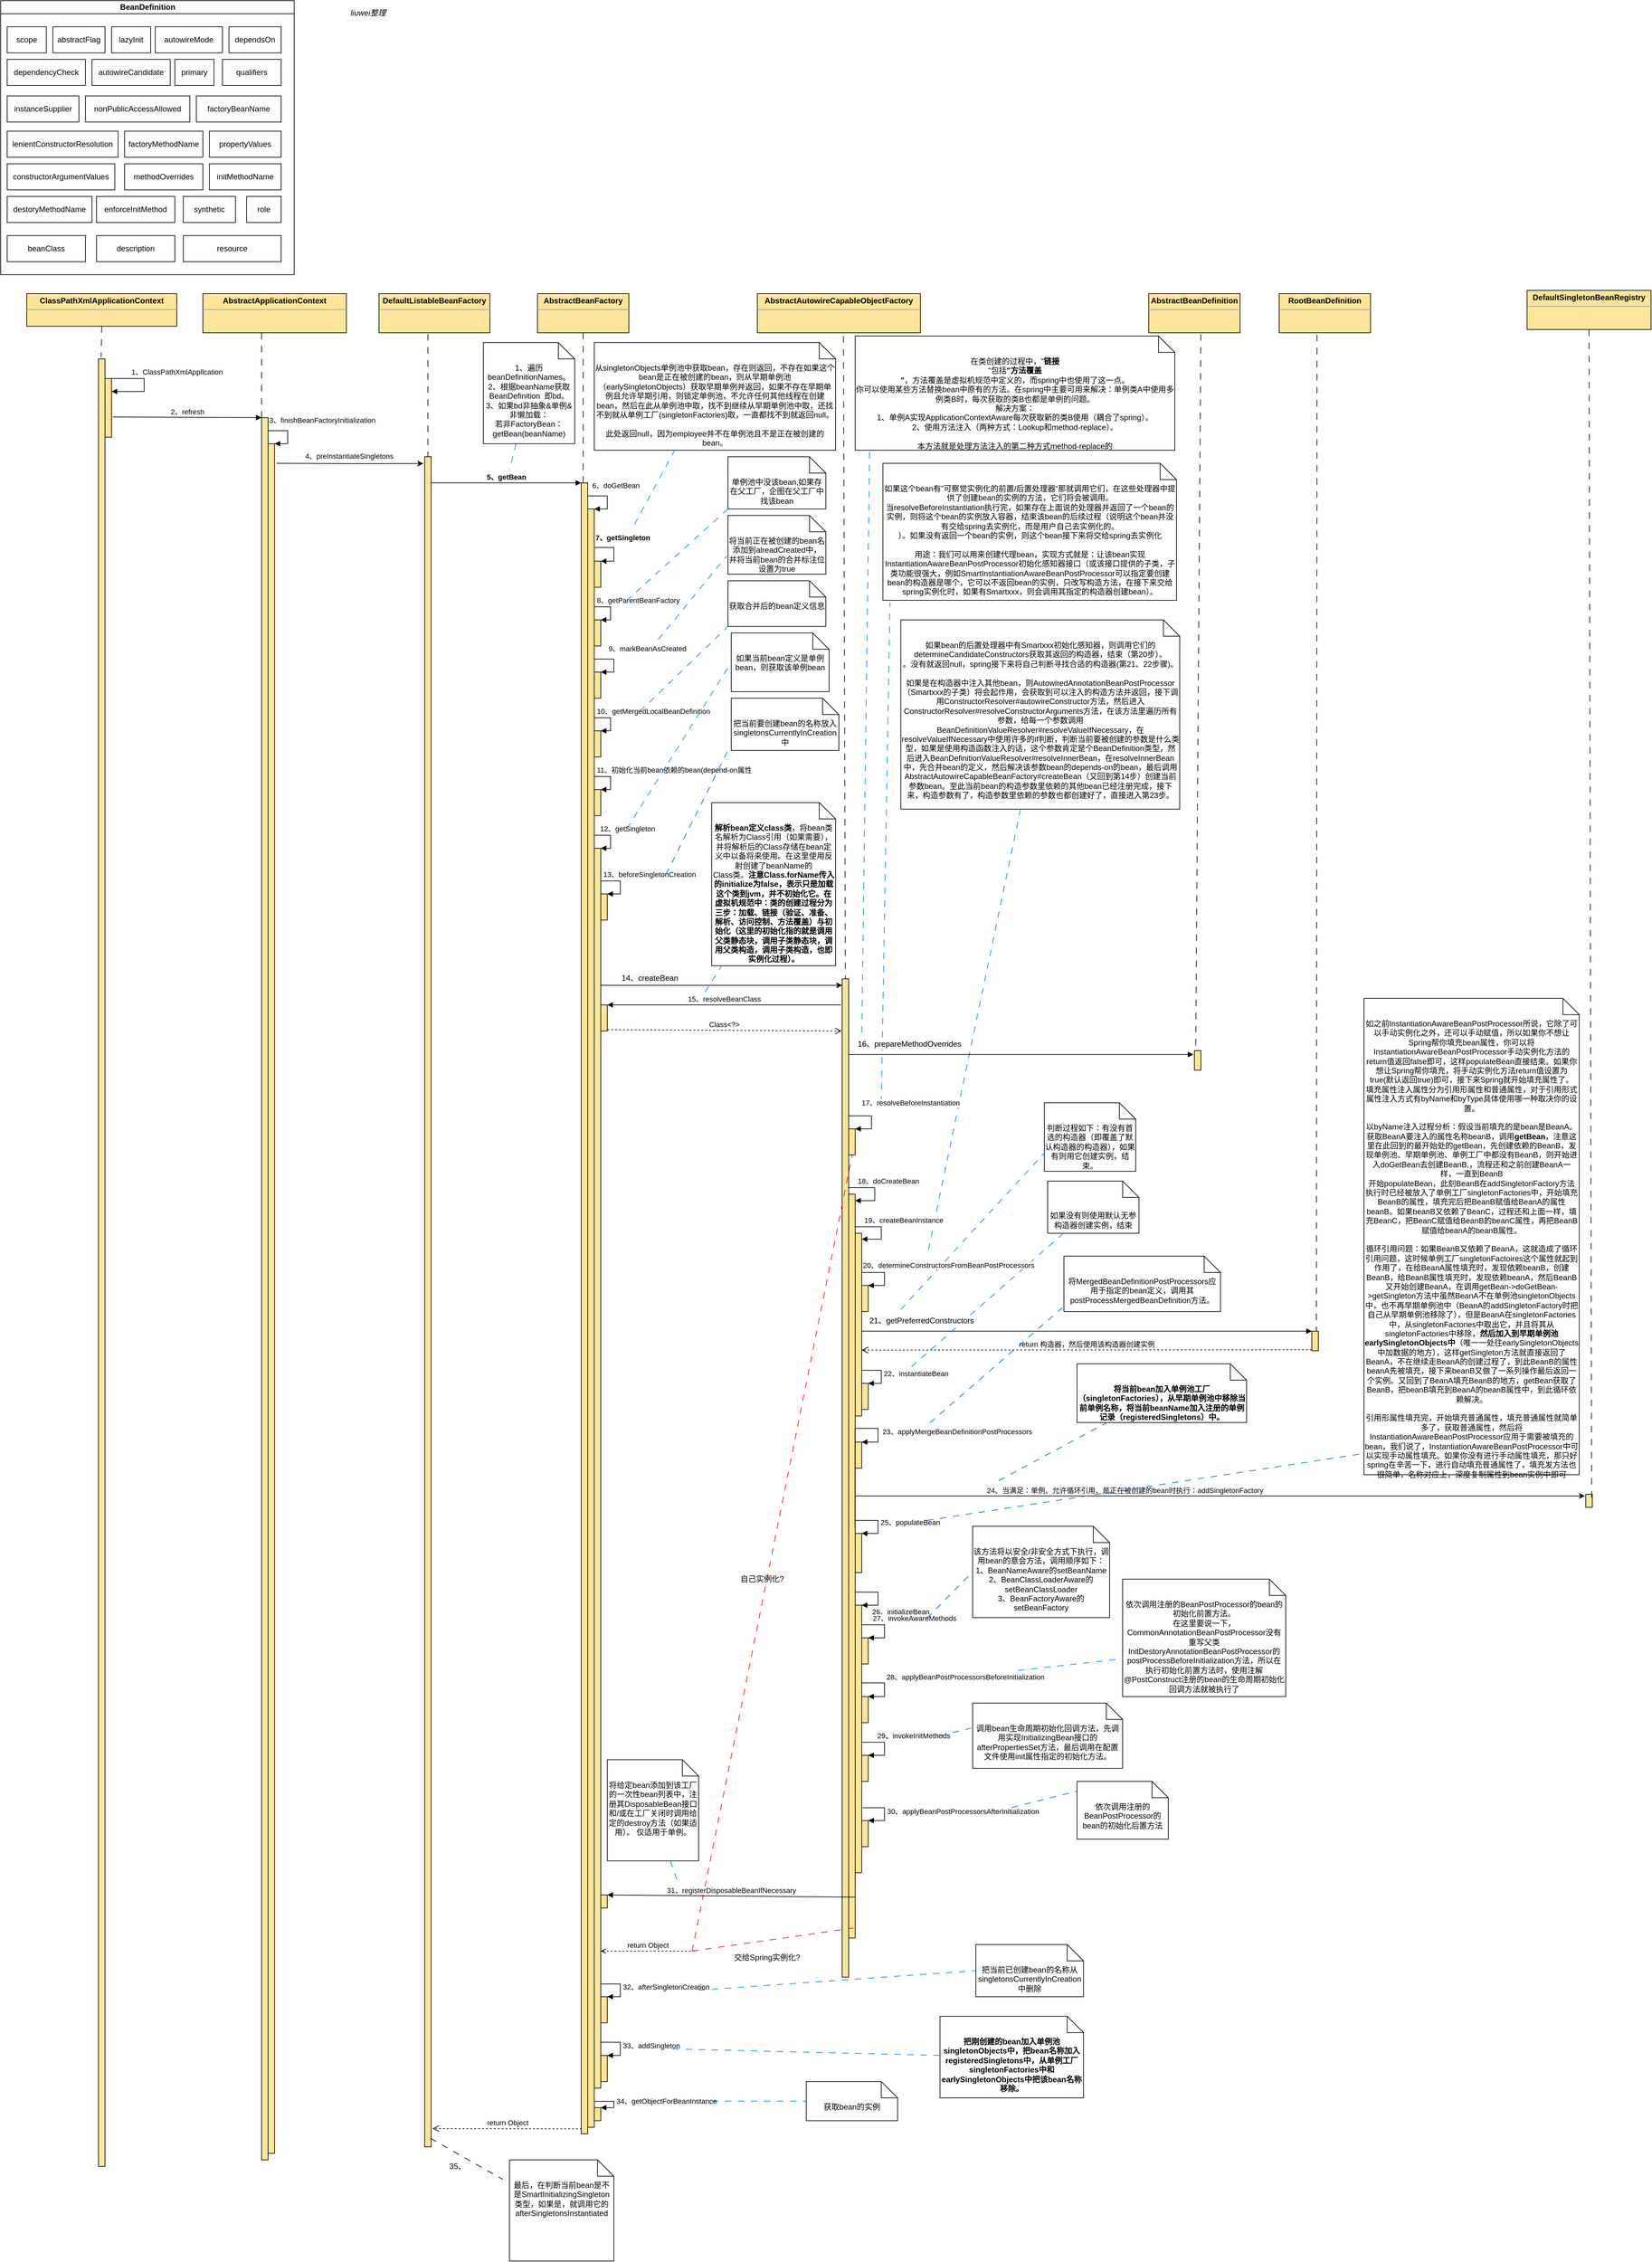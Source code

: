<mxfile version="14.5.3" type="github">
  <diagram id="C5RBs43oDa-KdzZeNtuy" name="Page-1">
    <mxGraphModel dx="3316" dy="1931" grid="1" gridSize="10" guides="1" tooltips="1" connect="1" arrows="1" fold="1" page="1" pageScale="1" pageWidth="827" pageHeight="1169" math="0" shadow="0">
      <root>
        <mxCell id="WIyWlLk6GJQsqaUBKTNV-0" />
        <mxCell id="WIyWlLk6GJQsqaUBKTNV-1" parent="WIyWlLk6GJQsqaUBKTNV-0" />
        <mxCell id="6wZ1TeUxjv15UuRKBNIG-1" value="BeanDefinition" style="swimlane;html=1;startSize=20;horizontal=1;containerType=tree;" parent="WIyWlLk6GJQsqaUBKTNV-1" vertex="1">
          <mxGeometry x="-1650" y="-1169" width="450" height="420" as="geometry" />
        </mxCell>
        <mxCell id="6wZ1TeUxjv15UuRKBNIG-3" value="lenientConstructorResolution" style="whiteSpace=wrap;html=1;treeFolding=1;treeMoving=1;newEdgeStyle={&quot;edgeStyle&quot;:&quot;elbowEdgeStyle&quot;,&quot;startArrow&quot;:&quot;none&quot;,&quot;endArrow&quot;:&quot;none&quot;};" parent="6wZ1TeUxjv15UuRKBNIG-1" vertex="1">
          <mxGeometry x="10" y="200" width="170" height="40" as="geometry" />
        </mxCell>
        <mxCell id="6wZ1TeUxjv15UuRKBNIG-8" value="lazyInit" style="whiteSpace=wrap;html=1;treeFolding=1;treeMoving=1;newEdgeStyle={&quot;edgeStyle&quot;:&quot;elbowEdgeStyle&quot;,&quot;startArrow&quot;:&quot;none&quot;,&quot;endArrow&quot;:&quot;none&quot;};" parent="6wZ1TeUxjv15UuRKBNIG-1" vertex="1">
          <mxGeometry x="170" y="40" width="60" height="40" as="geometry" />
        </mxCell>
        <mxCell id="6wZ1TeUxjv15UuRKBNIG-14" value="autowireMode" style="whiteSpace=wrap;html=1;treeFolding=1;treeMoving=1;newEdgeStyle={&quot;edgeStyle&quot;:&quot;elbowEdgeStyle&quot;,&quot;startArrow&quot;:&quot;none&quot;,&quot;endArrow&quot;:&quot;none&quot;};" parent="6wZ1TeUxjv15UuRKBNIG-1" vertex="1">
          <mxGeometry x="237" y="40" width="103" height="40" as="geometry" />
        </mxCell>
        <mxCell id="6wZ1TeUxjv15UuRKBNIG-13" value="dependsOn" style="whiteSpace=wrap;html=1;treeFolding=1;treeMoving=1;newEdgeStyle={&quot;edgeStyle&quot;:&quot;elbowEdgeStyle&quot;,&quot;startArrow&quot;:&quot;none&quot;,&quot;endArrow&quot;:&quot;none&quot;};" parent="6wZ1TeUxjv15UuRKBNIG-1" vertex="1">
          <mxGeometry x="350" y="40" width="80" height="40" as="geometry" />
        </mxCell>
        <mxCell id="6wZ1TeUxjv15UuRKBNIG-12" value="primary" style="whiteSpace=wrap;html=1;treeFolding=1;treeMoving=1;newEdgeStyle={&quot;edgeStyle&quot;:&quot;elbowEdgeStyle&quot;,&quot;startArrow&quot;:&quot;none&quot;,&quot;endArrow&quot;:&quot;none&quot;};" parent="6wZ1TeUxjv15UuRKBNIG-1" vertex="1">
          <mxGeometry x="267" y="90" width="60" height="40" as="geometry" />
        </mxCell>
        <mxCell id="6wZ1TeUxjv15UuRKBNIG-11" value="instanceSupplier" style="whiteSpace=wrap;html=1;treeFolding=1;treeMoving=1;newEdgeStyle={&quot;edgeStyle&quot;:&quot;elbowEdgeStyle&quot;,&quot;startArrow&quot;:&quot;none&quot;,&quot;endArrow&quot;:&quot;none&quot;};" parent="6wZ1TeUxjv15UuRKBNIG-1" vertex="1">
          <mxGeometry x="10" y="146" width="110" height="40" as="geometry" />
        </mxCell>
        <mxCell id="6wZ1TeUxjv15UuRKBNIG-10" value="abstractFlag" style="whiteSpace=wrap;html=1;treeFolding=1;treeMoving=1;newEdgeStyle={&quot;edgeStyle&quot;:&quot;elbowEdgeStyle&quot;,&quot;startArrow&quot;:&quot;none&quot;,&quot;endArrow&quot;:&quot;none&quot;};" parent="6wZ1TeUxjv15UuRKBNIG-1" vertex="1">
          <mxGeometry x="80" y="40" width="80" height="40" as="geometry" />
        </mxCell>
        <mxCell id="6wZ1TeUxjv15UuRKBNIG-19" value="factoryBeanName" style="whiteSpace=wrap;html=1;treeFolding=1;treeMoving=1;newEdgeStyle={&quot;edgeStyle&quot;:&quot;elbowEdgeStyle&quot;,&quot;startArrow&quot;:&quot;none&quot;,&quot;endArrow&quot;:&quot;none&quot;};" parent="6wZ1TeUxjv15UuRKBNIG-1" vertex="1">
          <mxGeometry x="300" y="146" width="130" height="40" as="geometry" />
        </mxCell>
        <mxCell id="6wZ1TeUxjv15UuRKBNIG-18" value="nonPublicAccessAllowed" style="whiteSpace=wrap;html=1;treeFolding=1;treeMoving=1;newEdgeStyle={&quot;edgeStyle&quot;:&quot;elbowEdgeStyle&quot;,&quot;startArrow&quot;:&quot;none&quot;,&quot;endArrow&quot;:&quot;none&quot;};" parent="6wZ1TeUxjv15UuRKBNIG-1" vertex="1">
          <mxGeometry x="130" y="146" width="160" height="40" as="geometry" />
        </mxCell>
        <mxCell id="6wZ1TeUxjv15UuRKBNIG-17" value="qualifiers" style="whiteSpace=wrap;html=1;treeFolding=1;treeMoving=1;newEdgeStyle={&quot;edgeStyle&quot;:&quot;elbowEdgeStyle&quot;,&quot;startArrow&quot;:&quot;none&quot;,&quot;endArrow&quot;:&quot;none&quot;};" parent="6wZ1TeUxjv15UuRKBNIG-1" vertex="1">
          <mxGeometry x="340" y="90" width="90" height="40" as="geometry" />
        </mxCell>
        <mxCell id="6wZ1TeUxjv15UuRKBNIG-16" value="autowireCandidate" style="whiteSpace=wrap;html=1;treeFolding=1;treeMoving=1;newEdgeStyle={&quot;edgeStyle&quot;:&quot;elbowEdgeStyle&quot;,&quot;startArrow&quot;:&quot;none&quot;,&quot;endArrow&quot;:&quot;none&quot;};" parent="6wZ1TeUxjv15UuRKBNIG-1" vertex="1">
          <mxGeometry x="140" y="90" width="120" height="40" as="geometry" />
        </mxCell>
        <mxCell id="6wZ1TeUxjv15UuRKBNIG-23" value="dependencyCheck" style="whiteSpace=wrap;html=1;treeFolding=1;treeMoving=1;newEdgeStyle={&quot;edgeStyle&quot;:&quot;elbowEdgeStyle&quot;,&quot;startArrow&quot;:&quot;none&quot;,&quot;endArrow&quot;:&quot;none&quot;};" parent="6wZ1TeUxjv15UuRKBNIG-1" vertex="1">
          <mxGeometry x="10" y="90" width="120" height="40" as="geometry" />
        </mxCell>
        <mxCell id="6wZ1TeUxjv15UuRKBNIG-25" value="scope" style="whiteSpace=wrap;html=1;treeFolding=1;treeMoving=1;newEdgeStyle={&quot;edgeStyle&quot;:&quot;elbowEdgeStyle&quot;,&quot;startArrow&quot;:&quot;none&quot;,&quot;endArrow&quot;:&quot;none&quot;};" parent="6wZ1TeUxjv15UuRKBNIG-1" vertex="1">
          <mxGeometry x="10" y="40" width="60" height="40" as="geometry" />
        </mxCell>
        <mxCell id="6wZ1TeUxjv15UuRKBNIG-22" value="beanClass" style="whiteSpace=wrap;html=1;treeFolding=1;treeMoving=1;newEdgeStyle={&quot;edgeStyle&quot;:&quot;elbowEdgeStyle&quot;,&quot;startArrow&quot;:&quot;none&quot;,&quot;endArrow&quot;:&quot;none&quot;};" parent="6wZ1TeUxjv15UuRKBNIG-1" vertex="1">
          <mxGeometry x="10" y="360" width="120" height="40" as="geometry" />
        </mxCell>
        <mxCell id="6wZ1TeUxjv15UuRKBNIG-7" value="factoryMethodName" style="whiteSpace=wrap;html=1;treeFolding=1;treeMoving=1;newEdgeStyle={&quot;edgeStyle&quot;:&quot;elbowEdgeStyle&quot;,&quot;startArrow&quot;:&quot;none&quot;,&quot;endArrow&quot;:&quot;none&quot;};" parent="6wZ1TeUxjv15UuRKBNIG-1" vertex="1">
          <mxGeometry x="190" y="200" width="120" height="40" as="geometry" />
        </mxCell>
        <mxCell id="6wZ1TeUxjv15UuRKBNIG-28" value="constructorArgumentValues" style="whiteSpace=wrap;html=1;treeFolding=1;treeMoving=1;newEdgeStyle={&quot;edgeStyle&quot;:&quot;elbowEdgeStyle&quot;,&quot;startArrow&quot;:&quot;none&quot;,&quot;endArrow&quot;:&quot;none&quot;};" parent="6wZ1TeUxjv15UuRKBNIG-1" vertex="1">
          <mxGeometry x="10" y="250" width="165" height="40" as="geometry" />
        </mxCell>
        <mxCell id="6wZ1TeUxjv15UuRKBNIG-29" value="propertyValues" style="whiteSpace=wrap;html=1;treeFolding=1;treeMoving=1;newEdgeStyle={&quot;edgeStyle&quot;:&quot;elbowEdgeStyle&quot;,&quot;startArrow&quot;:&quot;none&quot;,&quot;endArrow&quot;:&quot;none&quot;};" parent="6wZ1TeUxjv15UuRKBNIG-1" vertex="1">
          <mxGeometry x="320" y="200" width="110" height="40" as="geometry" />
        </mxCell>
        <mxCell id="6wZ1TeUxjv15UuRKBNIG-30" value="methodOverrides" style="whiteSpace=wrap;html=1;treeFolding=1;treeMoving=1;newEdgeStyle={&quot;edgeStyle&quot;:&quot;elbowEdgeStyle&quot;,&quot;startArrow&quot;:&quot;none&quot;,&quot;endArrow&quot;:&quot;none&quot;};" parent="6wZ1TeUxjv15UuRKBNIG-1" vertex="1">
          <mxGeometry x="190" y="250" width="120" height="40" as="geometry" />
        </mxCell>
        <mxCell id="6wZ1TeUxjv15UuRKBNIG-31" value="initMethodName" style="whiteSpace=wrap;html=1;treeFolding=1;treeMoving=1;newEdgeStyle={&quot;edgeStyle&quot;:&quot;elbowEdgeStyle&quot;,&quot;startArrow&quot;:&quot;none&quot;,&quot;endArrow&quot;:&quot;none&quot;};" parent="6wZ1TeUxjv15UuRKBNIG-1" vertex="1">
          <mxGeometry x="320" y="250" width="110" height="40" as="geometry" />
        </mxCell>
        <mxCell id="6wZ1TeUxjv15UuRKBNIG-32" value="destoryMethodName" style="whiteSpace=wrap;html=1;treeFolding=1;treeMoving=1;newEdgeStyle={&quot;edgeStyle&quot;:&quot;elbowEdgeStyle&quot;,&quot;startArrow&quot;:&quot;none&quot;,&quot;endArrow&quot;:&quot;none&quot;};" parent="6wZ1TeUxjv15UuRKBNIG-1" vertex="1">
          <mxGeometry x="10" y="300" width="130" height="40" as="geometry" />
        </mxCell>
        <mxCell id="6wZ1TeUxjv15UuRKBNIG-33" value="enforceInitMethod" style="whiteSpace=wrap;html=1;treeFolding=1;treeMoving=1;newEdgeStyle={&quot;edgeStyle&quot;:&quot;elbowEdgeStyle&quot;,&quot;startArrow&quot;:&quot;none&quot;,&quot;endArrow&quot;:&quot;none&quot;};" parent="6wZ1TeUxjv15UuRKBNIG-1" vertex="1">
          <mxGeometry x="147" y="300" width="120" height="40" as="geometry" />
        </mxCell>
        <mxCell id="6wZ1TeUxjv15UuRKBNIG-34" value="synthetic" style="whiteSpace=wrap;html=1;treeFolding=1;treeMoving=1;newEdgeStyle={&quot;edgeStyle&quot;:&quot;elbowEdgeStyle&quot;,&quot;startArrow&quot;:&quot;none&quot;,&quot;endArrow&quot;:&quot;none&quot;};" parent="6wZ1TeUxjv15UuRKBNIG-1" vertex="1">
          <mxGeometry x="280" y="300" width="80" height="40" as="geometry" />
        </mxCell>
        <mxCell id="6wZ1TeUxjv15UuRKBNIG-35" value="role" style="whiteSpace=wrap;html=1;treeFolding=1;treeMoving=1;newEdgeStyle={&quot;edgeStyle&quot;:&quot;elbowEdgeStyle&quot;,&quot;startArrow&quot;:&quot;none&quot;,&quot;endArrow&quot;:&quot;none&quot;};" parent="6wZ1TeUxjv15UuRKBNIG-1" vertex="1">
          <mxGeometry x="377" y="300" width="53" height="40" as="geometry" />
        </mxCell>
        <mxCell id="6wZ1TeUxjv15UuRKBNIG-37" value="description" style="whiteSpace=wrap;html=1;treeFolding=1;treeMoving=1;newEdgeStyle={&quot;edgeStyle&quot;:&quot;elbowEdgeStyle&quot;,&quot;startArrow&quot;:&quot;none&quot;,&quot;endArrow&quot;:&quot;none&quot;};" parent="6wZ1TeUxjv15UuRKBNIG-1" vertex="1">
          <mxGeometry x="147" y="360" width="120" height="40" as="geometry" />
        </mxCell>
        <mxCell id="6wZ1TeUxjv15UuRKBNIG-36" value="resource" style="whiteSpace=wrap;html=1;treeFolding=1;treeMoving=1;newEdgeStyle={&quot;edgeStyle&quot;:&quot;elbowEdgeStyle&quot;,&quot;startArrow&quot;:&quot;none&quot;,&quot;endArrow&quot;:&quot;none&quot;};" parent="6wZ1TeUxjv15UuRKBNIG-1" vertex="1">
          <mxGeometry x="280" y="360" width="150" height="40" as="geometry" />
        </mxCell>
        <mxCell id="6wZ1TeUxjv15UuRKBNIG-38" value="" style="html=1;points=[];perimeter=orthogonalPerimeter;fillColor=#FFE599;" parent="WIyWlLk6GJQsqaUBKTNV-1" vertex="1">
          <mxGeometry x="-1500" y="-620" width="10" height="2770" as="geometry" />
        </mxCell>
        <mxCell id="6wZ1TeUxjv15UuRKBNIG-40" value="&lt;p style=&quot;margin: 0px ; margin-top: 4px ; text-align: center&quot;&gt;&lt;b&gt;ClassPathXmlApplicationContext&lt;/b&gt;&lt;/p&gt;&lt;hr size=&quot;1&quot;&gt;&lt;div style=&quot;height: 2px&quot;&gt;&lt;/div&gt;" style="verticalAlign=top;align=left;overflow=fill;fontSize=12;fontFamily=Helvetica;html=1;fillColor=#FFE599;" parent="WIyWlLk6GJQsqaUBKTNV-1" vertex="1">
          <mxGeometry x="-1610" y="-720" width="230" height="50" as="geometry" />
        </mxCell>
        <mxCell id="6wZ1TeUxjv15UuRKBNIG-42" value="" style="endArrow=none;startArrow=none;endFill=0;startFill=0;endSize=8;html=1;verticalAlign=bottom;dashed=1;labelBackgroundColor=none;dashPattern=10 10;entryX=0.4;entryY=-0.001;entryDx=0;entryDy=0;entryPerimeter=0;exitX=0.5;exitY=1;exitDx=0;exitDy=0;" parent="WIyWlLk6GJQsqaUBKTNV-1" source="6wZ1TeUxjv15UuRKBNIG-40" target="6wZ1TeUxjv15UuRKBNIG-38" edge="1">
          <mxGeometry x="-0.3" y="-25" width="160" relative="1" as="geometry">
            <mxPoint x="-780" y="-660" as="sourcePoint" />
            <mxPoint x="-620" y="-660" as="targetPoint" />
            <mxPoint as="offset" />
          </mxGeometry>
        </mxCell>
        <mxCell id="6wZ1TeUxjv15UuRKBNIG-46" value="" style="html=1;points=[];perimeter=orthogonalPerimeter;fillColor=#FFE599;" parent="WIyWlLk6GJQsqaUBKTNV-1" vertex="1">
          <mxGeometry x="-1490" y="-590" width="10" height="90" as="geometry" />
        </mxCell>
        <mxCell id="6wZ1TeUxjv15UuRKBNIG-47" value="" style="edgeStyle=orthogonalEdgeStyle;html=1;align=left;spacingLeft=2;endArrow=block;rounded=0;" parent="WIyWlLk6GJQsqaUBKTNV-1" edge="1">
          <mxGeometry relative="1" as="geometry">
            <mxPoint x="-1480" y="-584" as="sourcePoint" />
            <Array as="points">
              <mxPoint x="-1480" y="-590" />
              <mxPoint x="-1430" y="-590" />
              <mxPoint x="-1430" y="-570" />
            </Array>
            <mxPoint x="-1480" y="-570" as="targetPoint" />
          </mxGeometry>
        </mxCell>
        <mxCell id="6wZ1TeUxjv15UuRKBNIG-48" value="&lt;span style=&quot;font-size: 11px ; text-align: left&quot;&gt;1、ClassPathXmlAppllcation&lt;/span&gt;" style="text;html=1;align=center;verticalAlign=middle;resizable=0;points=[];autosize=1;" parent="WIyWlLk6GJQsqaUBKTNV-1" vertex="1">
          <mxGeometry x="-1465" y="-610" width="170" height="20" as="geometry" />
        </mxCell>
        <mxCell id="6wZ1TeUxjv15UuRKBNIG-51" value="&lt;p style=&quot;margin: 0px ; margin-top: 4px ; text-align: center&quot;&gt;&lt;b&gt;AbstractApplicationContext&lt;/b&gt;&lt;/p&gt;&lt;hr size=&quot;1&quot;&gt;&lt;div style=&quot;height: 2px&quot;&gt;&lt;/div&gt;" style="verticalAlign=top;align=left;overflow=fill;fontSize=12;fontFamily=Helvetica;html=1;fillColor=#FFE599;" parent="WIyWlLk6GJQsqaUBKTNV-1" vertex="1">
          <mxGeometry x="-1340" y="-720" width="220" height="60" as="geometry" />
        </mxCell>
        <mxCell id="6wZ1TeUxjv15UuRKBNIG-52" value="" style="html=1;points=[];perimeter=orthogonalPerimeter;fillColor=#FFE599;" parent="WIyWlLk6GJQsqaUBKTNV-1" vertex="1">
          <mxGeometry x="-1250" y="-530" width="10" height="2670" as="geometry" />
        </mxCell>
        <mxCell id="6wZ1TeUxjv15UuRKBNIG-53" value="2、refresh" style="html=1;verticalAlign=bottom;endArrow=block;entryX=0;entryY=0;exitX=1.2;exitY=0.656;exitDx=0;exitDy=0;exitPerimeter=0;" parent="WIyWlLk6GJQsqaUBKTNV-1" source="6wZ1TeUxjv15UuRKBNIG-46" target="6wZ1TeUxjv15UuRKBNIG-52" edge="1">
          <mxGeometry relative="1" as="geometry">
            <mxPoint x="-1320" y="-530" as="sourcePoint" />
          </mxGeometry>
        </mxCell>
        <mxCell id="6wZ1TeUxjv15UuRKBNIG-100" style="edgeStyle=orthogonalEdgeStyle;rounded=0;orthogonalLoop=1;jettySize=auto;html=1;entryX=-0.207;entryY=0.004;entryDx=0;entryDy=0;entryPerimeter=0;" parent="WIyWlLk6GJQsqaUBKTNV-1" target="6wZ1TeUxjv15UuRKBNIG-61" edge="1">
          <mxGeometry relative="1" as="geometry">
            <mxPoint x="-1227" y="-460" as="sourcePoint" />
            <Array as="points" />
          </mxGeometry>
        </mxCell>
        <mxCell id="6wZ1TeUxjv15UuRKBNIG-59" value="" style="html=1;points=[];perimeter=orthogonalPerimeter;fillColor=#FFE599;" parent="WIyWlLk6GJQsqaUBKTNV-1" vertex="1">
          <mxGeometry x="-1240" y="-490" width="10" height="2620" as="geometry" />
        </mxCell>
        <mxCell id="6wZ1TeUxjv15UuRKBNIG-60" value="" style="edgeStyle=orthogonalEdgeStyle;html=1;align=left;spacingLeft=2;endArrow=block;rounded=0;entryX=1;entryY=0;" parent="WIyWlLk6GJQsqaUBKTNV-1" target="6wZ1TeUxjv15UuRKBNIG-59" edge="1">
          <mxGeometry relative="1" as="geometry">
            <mxPoint x="-1240" y="-510" as="sourcePoint" />
            <Array as="points">
              <mxPoint x="-1210" y="-510" />
            </Array>
          </mxGeometry>
        </mxCell>
        <mxCell id="6wZ1TeUxjv15UuRKBNIG-61" value="" style="html=1;points=[];perimeter=orthogonalPerimeter;fillColor=#FFE599;" parent="WIyWlLk6GJQsqaUBKTNV-1" vertex="1">
          <mxGeometry x="-1000" y="-470" width="10" height="2590" as="geometry" />
        </mxCell>
        <mxCell id="6wZ1TeUxjv15UuRKBNIG-64" value="" style="endArrow=none;startArrow=none;endFill=0;startFill=0;endSize=8;html=1;verticalAlign=bottom;dashed=1;labelBackgroundColor=none;dashPattern=10 10;exitX=0.409;exitY=1;exitDx=0;exitDy=0;exitPerimeter=0;" parent="WIyWlLk6GJQsqaUBKTNV-1" source="6wZ1TeUxjv15UuRKBNIG-51" edge="1">
          <mxGeometry width="160" relative="1" as="geometry">
            <mxPoint x="-1250" y="-660" as="sourcePoint" />
            <mxPoint x="-1250" y="-525" as="targetPoint" />
          </mxGeometry>
        </mxCell>
        <mxCell id="6wZ1TeUxjv15UuRKBNIG-65" value="&lt;p style=&quot;margin: 0px ; margin-top: 4px ; text-align: center&quot;&gt;&lt;b&gt;DefaultListableBeanFactory&lt;/b&gt;&lt;/p&gt;&lt;hr size=&quot;1&quot;&gt;&lt;div style=&quot;height: 2px&quot;&gt;&lt;/div&gt;" style="verticalAlign=top;align=left;overflow=fill;fontSize=12;fontFamily=Helvetica;html=1;fillColor=#FFE599;" parent="WIyWlLk6GJQsqaUBKTNV-1" vertex="1">
          <mxGeometry x="-1070" y="-720" width="170" height="60" as="geometry" />
        </mxCell>
        <mxCell id="6wZ1TeUxjv15UuRKBNIG-69" value="" style="endArrow=none;startArrow=none;endFill=0;startFill=0;endSize=8;html=1;verticalAlign=bottom;dashed=1;labelBackgroundColor=none;dashPattern=10 10;exitX=0.441;exitY=1.033;exitDx=0;exitDy=0;exitPerimeter=0;" parent="WIyWlLk6GJQsqaUBKTNV-1" source="6wZ1TeUxjv15UuRKBNIG-65" target="6wZ1TeUxjv15UuRKBNIG-61" edge="1">
          <mxGeometry width="160" relative="1" as="geometry">
            <mxPoint x="-1070" y="-600.5" as="sourcePoint" />
            <mxPoint x="-910" y="-600.5" as="targetPoint" />
          </mxGeometry>
        </mxCell>
        <mxCell id="6wZ1TeUxjv15UuRKBNIG-70" value="&lt;span style=&quot;color: rgb(0 , 0 , 0) ; font-family: &amp;#34;helvetica&amp;#34; ; font-size: 11px ; font-style: normal ; font-weight: 400 ; letter-spacing: normal ; text-align: left ; text-indent: 0px ; text-transform: none ; word-spacing: 0px ; background-color: rgb(255 , 255 , 255) ; display: inline ; float: none&quot;&gt;3、finishBeanFactoryInitialization&lt;/span&gt;" style="text;whiteSpace=wrap;html=1;" parent="WIyWlLk6GJQsqaUBKTNV-1" vertex="1">
          <mxGeometry x="-1240" y="-540" width="260" height="30" as="geometry" />
        </mxCell>
        <mxCell id="6wZ1TeUxjv15UuRKBNIG-81" value="1、遍历beanDefinitionNames。2、根据beanName获取BeanDefinition&amp;nbsp; 即bd。&lt;br&gt;3、如果bd非抽象&amp;amp;单例&amp;amp;非懒加载：&lt;br&gt;若非FactoryBean：&lt;br&gt;getBean(beanName)" style="shape=note2;boundedLbl=1;whiteSpace=wrap;html=1;size=25;verticalAlign=top;align=center;fillColor=#FFFFFF;" parent="WIyWlLk6GJQsqaUBKTNV-1" vertex="1">
          <mxGeometry x="-910" y="-645" width="140" height="155" as="geometry" />
        </mxCell>
        <mxCell id="6wZ1TeUxjv15UuRKBNIG-83" value="&lt;p style=&quot;margin: 0px ; margin-top: 4px ; text-align: center&quot;&gt;&lt;b&gt;AbstractBeanFactory&lt;/b&gt;&lt;/p&gt;&lt;hr size=&quot;1&quot;&gt;&lt;div style=&quot;height: 2px&quot;&gt;&lt;/div&gt;" style="verticalAlign=top;align=left;overflow=fill;fontSize=12;fontFamily=Helvetica;html=1;fillColor=#FFE599;" parent="WIyWlLk6GJQsqaUBKTNV-1" vertex="1">
          <mxGeometry x="-827" y="-720" width="140" height="60" as="geometry" />
        </mxCell>
        <mxCell id="6wZ1TeUxjv15UuRKBNIG-84" value="" style="html=1;points=[];perimeter=orthogonalPerimeter;fillColor=#FFE599;" parent="WIyWlLk6GJQsqaUBKTNV-1" vertex="1">
          <mxGeometry x="-760" y="-430" width="10" height="2530" as="geometry" />
        </mxCell>
        <mxCell id="6wZ1TeUxjv15UuRKBNIG-85" value="&lt;b&gt;5、getBean&lt;/b&gt;" style="html=1;verticalAlign=bottom;endArrow=block;entryX=0;entryY=0;" parent="WIyWlLk6GJQsqaUBKTNV-1" target="6wZ1TeUxjv15UuRKBNIG-84" edge="1">
          <mxGeometry relative="1" as="geometry">
            <mxPoint x="-990" y="-430" as="sourcePoint" />
          </mxGeometry>
        </mxCell>
        <mxCell id="6wZ1TeUxjv15UuRKBNIG-86" value="return Object" style="html=1;verticalAlign=bottom;endArrow=open;dashed=1;endSize=8;exitX=0.1;exitY=0.997;exitDx=0;exitDy=0;exitPerimeter=0;" parent="WIyWlLk6GJQsqaUBKTNV-1" source="6wZ1TeUxjv15UuRKBNIG-84" edge="1">
          <mxGeometry relative="1" as="geometry">
            <mxPoint x="-988" y="2092" as="targetPoint" />
            <mxPoint x="-763" y="250" as="sourcePoint" />
          </mxGeometry>
        </mxCell>
        <mxCell id="6wZ1TeUxjv15UuRKBNIG-88" value="" style="endArrow=none;startArrow=none;endFill=0;startFill=0;endSize=8;html=1;verticalAlign=bottom;dashed=1;labelBackgroundColor=none;dashPattern=10 10;entryX=0.3;entryY=0;entryDx=0;entryDy=0;entryPerimeter=0;strokeColor=#000000;" parent="WIyWlLk6GJQsqaUBKTNV-1" target="6wZ1TeUxjv15UuRKBNIG-84" edge="1">
          <mxGeometry width="160" relative="1" as="geometry">
            <mxPoint x="-757" y="-660" as="sourcePoint" />
            <mxPoint x="-610" y="-660" as="targetPoint" />
          </mxGeometry>
        </mxCell>
        <mxCell id="6wZ1TeUxjv15UuRKBNIG-92" value="" style="html=1;points=[];perimeter=orthogonalPerimeter;fillColor=#FFE599;" parent="WIyWlLk6GJQsqaUBKTNV-1" vertex="1">
          <mxGeometry x="-750" y="-390" width="10" height="2480" as="geometry" />
        </mxCell>
        <mxCell id="6wZ1TeUxjv15UuRKBNIG-93" value="" style="edgeStyle=orthogonalEdgeStyle;html=1;align=left;spacingLeft=2;endArrow=block;rounded=0;entryX=1;entryY=0;" parent="WIyWlLk6GJQsqaUBKTNV-1" target="6wZ1TeUxjv15UuRKBNIG-92" edge="1">
          <mxGeometry relative="1" as="geometry">
            <mxPoint x="-750" y="-410" as="sourcePoint" />
            <Array as="points">
              <mxPoint x="-720" y="-410" />
            </Array>
          </mxGeometry>
        </mxCell>
        <mxCell id="6wZ1TeUxjv15UuRKBNIG-94" value="&lt;span style=&quot;color: rgb(0 , 0 , 0) ; font-family: &amp;#34;helvetica&amp;#34; ; font-size: 11px ; font-style: normal ; font-weight: 400 ; letter-spacing: normal ; text-align: left ; text-indent: 0px ; text-transform: none ; word-spacing: 0px ; background-color: rgb(255 , 255 , 255) ; display: inline ; float: none&quot;&gt;6、doGetBean&lt;/span&gt;" style="text;whiteSpace=wrap;html=1;" parent="WIyWlLk6GJQsqaUBKTNV-1" vertex="1">
          <mxGeometry x="-745" y="-440" width="120" height="20" as="geometry" />
        </mxCell>
        <mxCell id="6wZ1TeUxjv15UuRKBNIG-98" value="" style="html=1;points=[];perimeter=orthogonalPerimeter;fillColor=#FFE599;" parent="WIyWlLk6GJQsqaUBKTNV-1" vertex="1">
          <mxGeometry x="-740" y="-310" width="10" height="40" as="geometry" />
        </mxCell>
        <mxCell id="6wZ1TeUxjv15UuRKBNIG-99" value="" style="edgeStyle=orthogonalEdgeStyle;html=1;align=left;spacingLeft=2;endArrow=block;rounded=0;entryX=1;entryY=0;" parent="WIyWlLk6GJQsqaUBKTNV-1" source="6wZ1TeUxjv15UuRKBNIG-92" target="6wZ1TeUxjv15UuRKBNIG-98" edge="1">
          <mxGeometry relative="1" as="geometry">
            <mxPoint x="-745" y="-330" as="sourcePoint" />
            <Array as="points">
              <mxPoint x="-710" y="-331" />
              <mxPoint x="-710" y="-310" />
            </Array>
          </mxGeometry>
        </mxCell>
        <mxCell id="6wZ1TeUxjv15UuRKBNIG-101" value="&lt;span style=&quot;color: rgb(0 , 0 , 0) ; font-family: &amp;#34;helvetica&amp;#34; ; font-size: 11px ; font-style: normal ; font-weight: 400 ; letter-spacing: normal ; text-align: center ; text-indent: 0px ; text-transform: none ; word-spacing: 0px ; background-color: rgb(255 , 255 , 255) ; display: inline ; float: none&quot;&gt;4、preInstantiateSingletons&lt;/span&gt;" style="text;whiteSpace=wrap;html=1;" parent="WIyWlLk6GJQsqaUBKTNV-1" vertex="1">
          <mxGeometry x="-1185" y="-485" width="155" height="30" as="geometry" />
        </mxCell>
        <mxCell id="6wZ1TeUxjv15UuRKBNIG-102" value="&lt;span style=&quot;color: rgb(0 , 0 , 0) ; font-family: &amp;#34;helvetica&amp;#34; ; font-size: 11px ; font-style: normal ; letter-spacing: normal ; text-align: left ; text-indent: 0px ; text-transform: none ; word-spacing: 0px ; background-color: rgb(255 , 255 , 255) ; display: inline ; float: none&quot;&gt;&lt;b&gt;7、getSingleton&lt;/b&gt;&lt;/span&gt;" style="text;whiteSpace=wrap;html=1;" parent="WIyWlLk6GJQsqaUBKTNV-1" vertex="1">
          <mxGeometry x="-740" y="-360" width="100" height="30" as="geometry" />
        </mxCell>
        <mxCell id="6wZ1TeUxjv15UuRKBNIG-105" value="从singletonObjects单例池中获取bean，存在则返回，不存在如果这个bean是正在被创建的bean，则从早期单例池（earlySingletonObjects）获取早期单例并返回，如果不存在早期单例且允许早期引用，则锁定单例池，不允许任何其他线程在创建bean，然后在此从单例池中取，找不到继续从早期单例池中取，还找不到就从单例工厂(singletonFactories)取，一直都找不到就返回null。&lt;br&gt;&lt;br&gt;此处返回null，因为employee并不在单例池且不是正在被创建的bean。" style="shape=note2;boundedLbl=1;whiteSpace=wrap;html=1;size=25;verticalAlign=top;align=center;fillColor=#FFFFFF;" parent="WIyWlLk6GJQsqaUBKTNV-1" vertex="1">
          <mxGeometry x="-740" y="-645" width="370" height="165" as="geometry" />
        </mxCell>
        <mxCell id="6wZ1TeUxjv15UuRKBNIG-110" value="" style="html=1;points=[];perimeter=orthogonalPerimeter;fillColor=#FFE599;" parent="WIyWlLk6GJQsqaUBKTNV-1" vertex="1">
          <mxGeometry x="-740" y="-220" width="10" height="40" as="geometry" />
        </mxCell>
        <mxCell id="6wZ1TeUxjv15UuRKBNIG-111" value="8、getParentBeanFactory" style="edgeStyle=orthogonalEdgeStyle;html=1;align=left;spacingLeft=2;endArrow=block;rounded=0;entryX=1;entryY=0;" parent="WIyWlLk6GJQsqaUBKTNV-1" target="6wZ1TeUxjv15UuRKBNIG-110" edge="1">
          <mxGeometry x="-1" y="10" relative="1" as="geometry">
            <mxPoint x="-740" y="-240" as="sourcePoint" />
            <Array as="points">
              <mxPoint x="-715" y="-240" />
            </Array>
            <mxPoint as="offset" />
          </mxGeometry>
        </mxCell>
        <mxCell id="6wZ1TeUxjv15UuRKBNIG-112" value="单例池中没该bean,如果存在父工厂，企图在父工厂中找该bean" style="shape=note2;boundedLbl=1;whiteSpace=wrap;html=1;size=25;verticalAlign=top;align=center;fillColor=#FFFFFF;" parent="WIyWlLk6GJQsqaUBKTNV-1" vertex="1">
          <mxGeometry x="-535" y="-470" width="150" height="80" as="geometry" />
        </mxCell>
        <mxCell id="6wZ1TeUxjv15UuRKBNIG-113" value="" style="html=1;points=[];perimeter=orthogonalPerimeter;fillColor=#FFE599;" parent="WIyWlLk6GJQsqaUBKTNV-1" vertex="1">
          <mxGeometry x="-740" y="-140" width="10" height="40" as="geometry" />
        </mxCell>
        <mxCell id="6wZ1TeUxjv15UuRKBNIG-114" value="" style="edgeStyle=orthogonalEdgeStyle;html=1;align=left;spacingLeft=2;endArrow=block;rounded=0;entryX=1;entryY=0;" parent="WIyWlLk6GJQsqaUBKTNV-1" target="6wZ1TeUxjv15UuRKBNIG-113" edge="1">
          <mxGeometry relative="1" as="geometry">
            <mxPoint x="-740" y="-160" as="sourcePoint" />
            <Array as="points">
              <mxPoint x="-710" y="-160" />
              <mxPoint x="-710" y="-140" />
            </Array>
          </mxGeometry>
        </mxCell>
        <mxCell id="6wZ1TeUxjv15UuRKBNIG-115" value="将当前正在被创建的bean名添加到alreadCreated中，并将当前bean的合并标注位设置为true" style="shape=note2;boundedLbl=1;whiteSpace=wrap;html=1;size=25;verticalAlign=top;align=center;fillColor=#FFFFFF;" parent="WIyWlLk6GJQsqaUBKTNV-1" vertex="1">
          <mxGeometry x="-535" y="-380" width="150" height="90" as="geometry" />
        </mxCell>
        <mxCell id="6wZ1TeUxjv15UuRKBNIG-118" value="&lt;span style=&quot;color: rgb(0 , 0 , 0) ; font-family: &amp;#34;helvetica&amp;#34; ; font-size: 11px ; font-style: normal ; font-weight: 400 ; letter-spacing: normal ; text-align: left ; text-indent: 0px ; text-transform: none ; word-spacing: 0px ; background-color: rgb(255 , 255 , 255) ; display: inline ; float: none&quot;&gt;9、markBeanAsCreated&lt;/span&gt;" style="text;whiteSpace=wrap;html=1;" parent="WIyWlLk6GJQsqaUBKTNV-1" vertex="1">
          <mxGeometry x="-720" y="-190" width="140" height="20" as="geometry" />
        </mxCell>
        <mxCell id="6wZ1TeUxjv15UuRKBNIG-119" value="" style="html=1;points=[];perimeter=orthogonalPerimeter;fillColor=#FFE599;" parent="WIyWlLk6GJQsqaUBKTNV-1" vertex="1">
          <mxGeometry x="-740" y="-50" width="10" height="40" as="geometry" />
        </mxCell>
        <mxCell id="6wZ1TeUxjv15UuRKBNIG-120" value="10、getMergedLocalBeanDefinition" style="edgeStyle=orthogonalEdgeStyle;html=1;align=left;spacingLeft=2;endArrow=block;rounded=0;entryX=1;entryY=0;" parent="WIyWlLk6GJQsqaUBKTNV-1" target="6wZ1TeUxjv15UuRKBNIG-119" edge="1">
          <mxGeometry x="-1" y="10" relative="1" as="geometry">
            <mxPoint x="-740" y="-70" as="sourcePoint" />
            <Array as="points">
              <mxPoint x="-715" y="-70" />
            </Array>
            <mxPoint as="offset" />
          </mxGeometry>
        </mxCell>
        <mxCell id="6wZ1TeUxjv15UuRKBNIG-121" value="获取合并后的bean定义信息" style="shape=note2;boundedLbl=1;whiteSpace=wrap;html=1;size=25;verticalAlign=top;align=center;fillColor=#FFFFFF;" parent="WIyWlLk6GJQsqaUBKTNV-1" vertex="1">
          <mxGeometry x="-535" y="-280" width="150" height="70" as="geometry" />
        </mxCell>
        <mxCell id="6wZ1TeUxjv15UuRKBNIG-122" value="" style="html=1;points=[];perimeter=orthogonalPerimeter;fillColor=#FFE599;" parent="WIyWlLk6GJQsqaUBKTNV-1" vertex="1">
          <mxGeometry x="-740" y="40" width="10" height="40" as="geometry" />
        </mxCell>
        <mxCell id="6wZ1TeUxjv15UuRKBNIG-123" value="11、初始化当前bean依赖的bean(depend-on属性&lt;br&gt;" style="edgeStyle=orthogonalEdgeStyle;html=1;align=left;spacingLeft=2;endArrow=block;rounded=0;entryX=1;entryY=0;" parent="WIyWlLk6GJQsqaUBKTNV-1" target="6wZ1TeUxjv15UuRKBNIG-122" edge="1">
          <mxGeometry x="-1" y="10" relative="1" as="geometry">
            <mxPoint x="-740" y="20" as="sourcePoint" />
            <Array as="points">
              <mxPoint x="-715" y="20" />
            </Array>
            <mxPoint as="offset" />
          </mxGeometry>
        </mxCell>
        <mxCell id="6wZ1TeUxjv15UuRKBNIG-134" style="edgeStyle=orthogonalEdgeStyle;rounded=0;orthogonalLoop=1;jettySize=auto;html=1;exitX=0.92;exitY=0.149;exitDx=0;exitDy=0;exitPerimeter=0;" parent="WIyWlLk6GJQsqaUBKTNV-1" source="6wZ1TeUxjv15UuRKBNIG-124" edge="1">
          <mxGeometry relative="1" as="geometry">
            <mxPoint x="-360" y="340" as="targetPoint" />
            <Array as="points">
              <mxPoint x="-736" y="340" />
            </Array>
          </mxGeometry>
        </mxCell>
        <mxCell id="6wZ1TeUxjv15UuRKBNIG-124" value="" style="html=1;points=[];perimeter=orthogonalPerimeter;fillColor=#FFE599;" parent="WIyWlLk6GJQsqaUBKTNV-1" vertex="1">
          <mxGeometry x="-740" y="130" width="10" height="1900" as="geometry" />
        </mxCell>
        <mxCell id="6wZ1TeUxjv15UuRKBNIG-125" value="12、getSingleton" style="edgeStyle=orthogonalEdgeStyle;html=1;align=left;spacingLeft=2;endArrow=block;rounded=0;entryX=1;entryY=0;" parent="WIyWlLk6GJQsqaUBKTNV-1" target="6wZ1TeUxjv15UuRKBNIG-124" edge="1">
          <mxGeometry x="-0.833" y="10" relative="1" as="geometry">
            <mxPoint x="-740" y="110" as="sourcePoint" />
            <Array as="points">
              <mxPoint x="-715" y="110" />
            </Array>
            <mxPoint as="offset" />
          </mxGeometry>
        </mxCell>
        <mxCell id="6wZ1TeUxjv15UuRKBNIG-126" value="如果当前bean定义是单例bean，则获取该单例bean" style="shape=note2;boundedLbl=1;whiteSpace=wrap;html=1;size=25;verticalAlign=top;align=center;fillColor=#FFFFFF;" parent="WIyWlLk6GJQsqaUBKTNV-1" vertex="1">
          <mxGeometry x="-530" y="-200" width="150" height="90" as="geometry" />
        </mxCell>
        <mxCell id="6wZ1TeUxjv15UuRKBNIG-127" value="&lt;p style=&quot;margin: 0px ; margin-top: 4px ; text-align: center&quot;&gt;&lt;b&gt;AbstractAutowireCapableObjectFactory&lt;/b&gt;&lt;/p&gt;&lt;hr size=&quot;1&quot;&gt;&lt;div style=&quot;height: 2px&quot;&gt;&lt;/div&gt;" style="verticalAlign=top;align=left;overflow=fill;fontSize=12;fontFamily=Helvetica;html=1;fillColor=#FFE599;" parent="WIyWlLk6GJQsqaUBKTNV-1" vertex="1">
          <mxGeometry x="-490" y="-720" width="250" height="60" as="geometry" />
        </mxCell>
        <mxCell id="6wZ1TeUxjv15UuRKBNIG-129" value="" style="endArrow=none;startArrow=none;endFill=0;startFill=0;endSize=8;html=1;verticalAlign=bottom;dashed=1;labelBackgroundColor=none;dashPattern=10 10;entryX=0.5;entryY=0;entryDx=0;entryDy=0;entryPerimeter=0;exitX=0.528;exitY=1.083;exitDx=0;exitDy=0;exitPerimeter=0;" parent="WIyWlLk6GJQsqaUBKTNV-1" source="6wZ1TeUxjv15UuRKBNIG-127" target="6wZ1TeUxjv15UuRKBNIG-128" edge="1">
          <mxGeometry width="160" relative="1" as="geometry">
            <mxPoint x="-350" y="30" as="sourcePoint" />
            <mxPoint x="-190" y="30" as="targetPoint" />
          </mxGeometry>
        </mxCell>
        <mxCell id="6wZ1TeUxjv15UuRKBNIG-133" value="return Object" style="html=1;verticalAlign=bottom;labelBackgroundColor=none;endArrow=open;endFill=0;dashed=1;" parent="WIyWlLk6GJQsqaUBKTNV-1" edge="1">
          <mxGeometry width="160" relative="1" as="geometry">
            <mxPoint x="-586" y="1820" as="sourcePoint" />
            <mxPoint x="-730" y="1820" as="targetPoint" />
            <Array as="points" />
            <mxPoint as="offset" />
          </mxGeometry>
        </mxCell>
        <mxCell id="6wZ1TeUxjv15UuRKBNIG-135" value="&lt;span style=&quot;color: rgb(0 , 0 , 0) ; font-family: &amp;#34;helvetica&amp;#34; ; font-size: 12px ; font-style: normal ; font-weight: 400 ; letter-spacing: normal ; text-align: center ; text-indent: 0px ; text-transform: none ; word-spacing: 0px ; background-color: rgb(248 , 249 , 250) ; display: inline ; float: none&quot;&gt;14、createBean&lt;/span&gt;" style="text;whiteSpace=wrap;html=1;" parent="WIyWlLk6GJQsqaUBKTNV-1" vertex="1">
          <mxGeometry x="-700" y="315" width="90" height="20" as="geometry" />
        </mxCell>
        <mxCell id="6wZ1TeUxjv15UuRKBNIG-137" value="" style="html=1;points=[];perimeter=orthogonalPerimeter;fillColor=#FFE599;" parent="WIyWlLk6GJQsqaUBKTNV-1" vertex="1">
          <mxGeometry x="-730" y="370" width="10" height="40" as="geometry" />
        </mxCell>
        <mxCell id="6wZ1TeUxjv15UuRKBNIG-138" value="15、resolveBeanClass" style="html=1;verticalAlign=bottom;endArrow=block;entryX=1;entryY=0;" parent="WIyWlLk6GJQsqaUBKTNV-1" target="6wZ1TeUxjv15UuRKBNIG-137" edge="1">
          <mxGeometry relative="1" as="geometry">
            <mxPoint x="-362" y="370" as="sourcePoint" />
          </mxGeometry>
        </mxCell>
        <mxCell id="6wZ1TeUxjv15UuRKBNIG-139" value="Class&amp;lt;?&amp;gt;" style="html=1;verticalAlign=bottom;endArrow=open;dashed=1;endSize=8;exitX=1;exitY=0.95;" parent="WIyWlLk6GJQsqaUBKTNV-1" source="6wZ1TeUxjv15UuRKBNIG-137" edge="1">
          <mxGeometry relative="1" as="geometry">
            <mxPoint x="-361" y="410" as="targetPoint" />
          </mxGeometry>
        </mxCell>
        <mxCell id="6wZ1TeUxjv15UuRKBNIG-140" value="" style="endArrow=none;startArrow=none;endFill=0;startFill=0;endSize=8;html=1;verticalAlign=bottom;dashed=1;labelBackgroundColor=none;dashPattern=10 10;strokeColor=#007FFF;" parent="WIyWlLk6GJQsqaUBKTNV-1" source="6wZ1TeUxjv15UuRKBNIG-81" edge="1">
          <mxGeometry width="160" relative="1" as="geometry">
            <mxPoint x="-890" y="-480" as="sourcePoint" />
            <mxPoint x="-870" y="-450" as="targetPoint" />
          </mxGeometry>
        </mxCell>
        <mxCell id="6wZ1TeUxjv15UuRKBNIG-141" value="" style="endArrow=none;startArrow=none;endFill=0;startFill=0;endSize=8;html=1;verticalAlign=bottom;dashed=1;labelBackgroundColor=none;dashPattern=10 10;strokeColor=#007FFF;exitX=0.335;exitY=0.994;exitDx=0;exitDy=0;exitPerimeter=0;" parent="WIyWlLk6GJQsqaUBKTNV-1" source="6wZ1TeUxjv15UuRKBNIG-105" target="6wZ1TeUxjv15UuRKBNIG-102" edge="1">
          <mxGeometry width="160" relative="1" as="geometry">
            <mxPoint x="-620" y="-460" as="sourcePoint" />
            <mxPoint x="-190" y="-500" as="targetPoint" />
          </mxGeometry>
        </mxCell>
        <mxCell id="6wZ1TeUxjv15UuRKBNIG-142" value="" style="endArrow=none;startArrow=none;endFill=0;startFill=0;endSize=8;html=1;verticalAlign=bottom;dashed=1;labelBackgroundColor=none;dashPattern=10 10;fillColor=#3399FF;strokeColor=#007FFF;exitX=0;exitY=1;exitDx=0;exitDy=0;exitPerimeter=0;" parent="WIyWlLk6GJQsqaUBKTNV-1" source="6wZ1TeUxjv15UuRKBNIG-112" edge="1">
          <mxGeometry width="160" relative="1" as="geometry">
            <mxPoint x="-520" y="-480" as="sourcePoint" />
            <mxPoint x="-690" y="-250" as="targetPoint" />
          </mxGeometry>
        </mxCell>
        <mxCell id="6wZ1TeUxjv15UuRKBNIG-143" value="" style="endArrow=none;startArrow=none;endFill=0;startFill=0;endSize=8;html=1;verticalAlign=bottom;dashed=1;labelBackgroundColor=none;dashPattern=10 10;entryX=-0.013;entryY=0.689;entryDx=0;entryDy=0;entryPerimeter=0;strokeColor=#007FFF;" parent="WIyWlLk6GJQsqaUBKTNV-1" source="6wZ1TeUxjv15UuRKBNIG-118" target="6wZ1TeUxjv15UuRKBNIG-115" edge="1">
          <mxGeometry width="160" relative="1" as="geometry">
            <mxPoint x="-550" y="-180" as="sourcePoint" />
            <mxPoint x="-390" y="-180" as="targetPoint" />
          </mxGeometry>
        </mxCell>
        <mxCell id="6wZ1TeUxjv15UuRKBNIG-144" value="" style="endArrow=none;startArrow=none;endFill=0;startFill=0;endSize=8;html=1;verticalAlign=bottom;dashed=1;labelBackgroundColor=none;dashPattern=10 10;entryX=0;entryY=1;entryDx=0;entryDy=0;entryPerimeter=0;strokeColor=#007FFF;" parent="WIyWlLk6GJQsqaUBKTNV-1" target="6wZ1TeUxjv15UuRKBNIG-121" edge="1">
          <mxGeometry width="160" relative="1" as="geometry">
            <mxPoint x="-670" y="-80" as="sourcePoint" />
            <mxPoint x="-510" y="-90" as="targetPoint" />
          </mxGeometry>
        </mxCell>
        <mxCell id="6wZ1TeUxjv15UuRKBNIG-145" value="" style="endArrow=none;startArrow=none;endFill=0;startFill=0;endSize=8;html=1;verticalAlign=bottom;dashed=1;labelBackgroundColor=none;dashPattern=10 10;entryX=0;entryY=0.5;entryDx=0;entryDy=0;entryPerimeter=0;strokeColor=#007FFF;" parent="WIyWlLk6GJQsqaUBKTNV-1" target="6wZ1TeUxjv15UuRKBNIG-126" edge="1">
          <mxGeometry width="160" relative="1" as="geometry">
            <mxPoint x="-690" y="100" as="sourcePoint" />
            <mxPoint x="-510" y="80" as="targetPoint" />
          </mxGeometry>
        </mxCell>
        <mxCell id="6wZ1TeUxjv15UuRKBNIG-146" value="&lt;b&gt;解析bean定义class类&lt;/b&gt;，将bean类名解析为Class引用（如果需要），并将解析后的Class存储在bean定义中以备将来使用。在这里使用反射创建了beanName的&lt;br&gt;Class类。&lt;b&gt;注意Class.forName传入的initialize为false，表示只是加载这个类到jvm，并不初始化它。在虚拟机规范中：类的创建过程分为三步：加载、链接（验证、准备、解析、访问控制、方法覆盖）与初始化（这里的初始化指的就是调用父类静态块，调用子类静态块，调用父类构造，调用子类构造，也即实例化过程）。&lt;br&gt;&lt;/b&gt;" style="shape=note2;boundedLbl=1;whiteSpace=wrap;html=1;size=25;verticalAlign=top;align=center;fillColor=#FFFFFF;" parent="WIyWlLk6GJQsqaUBKTNV-1" vertex="1">
          <mxGeometry x="-560" y="60" width="190" height="250" as="geometry" />
        </mxCell>
        <mxCell id="6wZ1TeUxjv15UuRKBNIG-147" value="" style="endArrow=none;startArrow=none;endFill=0;startFill=0;endSize=8;html=1;verticalAlign=bottom;dashed=1;labelBackgroundColor=none;dashPattern=10 10;strokeColor=#007FFF;" parent="WIyWlLk6GJQsqaUBKTNV-1" target="6wZ1TeUxjv15UuRKBNIG-146" edge="1">
          <mxGeometry width="160" relative="1" as="geometry">
            <mxPoint x="-570" y="350" as="sourcePoint" />
            <mxPoint x="-400" y="190" as="targetPoint" />
          </mxGeometry>
        </mxCell>
        <mxCell id="6wZ1TeUxjv15UuRKBNIG-151" value="&lt;p style=&quot;margin: 0px ; margin-top: 4px ; text-align: center&quot;&gt;&lt;b&gt;AbstractBeanDefinition&lt;/b&gt;&lt;/p&gt;&lt;hr size=&quot;1&quot;&gt;&lt;div style=&quot;height: 2px&quot;&gt;&lt;/div&gt;" style="verticalAlign=top;align=left;overflow=fill;fontSize=12;fontFamily=Helvetica;html=1;fillColor=#FFE599;" parent="WIyWlLk6GJQsqaUBKTNV-1" vertex="1">
          <mxGeometry x="110" y="-720" width="140" height="60" as="geometry" />
        </mxCell>
        <mxCell id="6wZ1TeUxjv15UuRKBNIG-152" value="" style="html=1;points=[];perimeter=orthogonalPerimeter;fillColor=#FFE599;" parent="WIyWlLk6GJQsqaUBKTNV-1" vertex="1">
          <mxGeometry x="180" y="440" width="10" height="30" as="geometry" />
        </mxCell>
        <mxCell id="6wZ1TeUxjv15UuRKBNIG-156" value="" style="endArrow=none;startArrow=none;endFill=0;startFill=0;endSize=8;html=1;verticalAlign=bottom;dashed=1;labelBackgroundColor=none;dashPattern=10 10;entryX=0.2;entryY=-0.062;entryDx=0;entryDy=0;entryPerimeter=0;exitX=0.571;exitY=1.033;exitDx=0;exitDy=0;exitPerimeter=0;" parent="WIyWlLk6GJQsqaUBKTNV-1" source="6wZ1TeUxjv15UuRKBNIG-151" target="6wZ1TeUxjv15UuRKBNIG-152" edge="1">
          <mxGeometry width="160" relative="1" as="geometry">
            <mxPoint x="-100" y="-670" as="sourcePoint" />
            <mxPoint x="60" y="-670" as="targetPoint" />
          </mxGeometry>
        </mxCell>
        <mxCell id="6wZ1TeUxjv15UuRKBNIG-157" value="在类创建的过程中，&quot;&lt;b&gt;链接&lt;/b&gt;&lt;br&gt;&quot;包括&lt;b&gt;&quot;&lt;/b&gt;&lt;b&gt;方法覆盖&lt;/b&gt;&lt;b&gt;&lt;br&gt;&quot;&lt;/b&gt;，方法覆盖是虚拟机规范中定义的，而spring中也使用了这一点。&lt;br&gt;你可以使用某些方法替换bean中原有的方法。在spring中主要可用来解决：单例类A中使用多例类B时，每次获取的类B也都是单例的问题。&lt;br&gt;解决方案：&lt;br&gt;1、单例A实现ApplicationContextAware每次获取新的类B使用（耦合了spring）。&lt;br&gt;2、使用方法注入（两种方式：Lookup和method-replace）。&lt;br&gt;&lt;br&gt;本方法就是处理方法注入的第二种方式method-replace的" style="shape=note2;boundedLbl=1;whiteSpace=wrap;html=1;size=25;verticalAlign=top;align=center;fillColor=#FFFFFF;" parent="WIyWlLk6GJQsqaUBKTNV-1" vertex="1">
          <mxGeometry x="-340" y="-655" width="490" height="175" as="geometry" />
        </mxCell>
        <mxCell id="6wZ1TeUxjv15UuRKBNIG-158" value="" style="endArrow=none;startArrow=none;endFill=0;startFill=0;endSize=8;html=1;verticalAlign=bottom;dashed=1;labelBackgroundColor=none;dashPattern=10 10;exitX=0.045;exitY=1.014;exitDx=0;exitDy=0;exitPerimeter=0;strokeColor=#007FFF;" parent="WIyWlLk6GJQsqaUBKTNV-1" source="6wZ1TeUxjv15UuRKBNIG-157" edge="1">
          <mxGeometry width="160" relative="1" as="geometry">
            <mxPoint x="-330" y="-249" as="sourcePoint" />
            <mxPoint x="-330" y="420" as="targetPoint" />
          </mxGeometry>
        </mxCell>
        <mxCell id="6KS0UGnqPW_duq44n-mk-0" value="如果这个bean有”可察觉实例化的前置/后置处理器“那就调用它们，在这些处理器中提供了创建bean的实例的方法，它们将会被调用。&lt;br&gt;当resolveBeforeInstantiation执行完，如果存在上面说的处理器并返回了一个bean的实例，则将这个bean的实例放入容器，结束该bean的后续过程（说明这个bean并没有交给spring去实例化，而是用户自己去实例化的。&lt;br&gt;）。如果没有返回一个bean的实例，则这个bean接下来将交给spring去实例化&lt;br&gt;&lt;br&gt;用途：我们可以用来创建代理bean，实现方式就是：让该bean实现InstantiationAwareBeanPostProcessor初始化感知器接口（或该接口提供的子类，子类功能很强大，例如SmartInstantiationAwareBeanPostProcessor可以指定要创建bean的构造器是哪个，它可以不返回bean的实例，只改写构造方法，在接下来交给spring实例化时，如果有Smartxxx，则会调用其指定的构造器创建bean）。" style="shape=note2;boundedLbl=1;whiteSpace=wrap;html=1;size=25;verticalAlign=top;align=center;fillColor=#FFFFFF;" parent="WIyWlLk6GJQsqaUBKTNV-1" vertex="1">
          <mxGeometry x="-297.5" y="-460" width="450" height="210" as="geometry" />
        </mxCell>
        <mxCell id="6KS0UGnqPW_duq44n-mk-1" value="" style="endArrow=none;startArrow=none;endFill=0;startFill=0;endSize=8;html=1;verticalAlign=bottom;dashed=1;labelBackgroundColor=none;dashPattern=10 10;entryX=0.024;entryY=1.017;entryDx=0;entryDy=0;entryPerimeter=0;strokeColor=#007FFF;" parent="WIyWlLk6GJQsqaUBKTNV-1" target="6KS0UGnqPW_duq44n-mk-0" edge="1">
          <mxGeometry width="160" relative="1" as="geometry">
            <mxPoint x="-300" y="520" as="sourcePoint" />
            <mxPoint x="-110" y="80" as="targetPoint" />
          </mxGeometry>
        </mxCell>
        <mxCell id="6KS0UGnqPW_duq44n-mk-2" value="" style="html=1;points=[];perimeter=orthogonalPerimeter;fillColor=#FFE599;" parent="WIyWlLk6GJQsqaUBKTNV-1" vertex="1">
          <mxGeometry x="-350" y="660" width="10" height="1140" as="geometry" />
        </mxCell>
        <mxCell id="6KS0UGnqPW_duq44n-mk-9" value="" style="endArrow=none;startArrow=none;endFill=0;startFill=0;endSize=8;html=1;verticalAlign=bottom;dashed=1;labelBackgroundColor=none;dashPattern=10 10;strokeColor=#FF0000;fillColor=#3399FF;entryX=1.159;entryY=0.986;entryDx=0;entryDy=0;entryPerimeter=0;" parent="WIyWlLk6GJQsqaUBKTNV-1" target="6KS0UGnqPW_duq44n-mk-2" edge="1">
          <mxGeometry width="160" relative="1" as="geometry">
            <mxPoint x="-590" y="1820" as="sourcePoint" />
            <mxPoint x="-490" y="1000" as="targetPoint" />
          </mxGeometry>
        </mxCell>
        <mxCell id="6KS0UGnqPW_duq44n-mk-16" value="&lt;span&gt;如果bean的后置处理器中有Smartxxx初始化感知器，则调用它们的determineCandidateConstructors获取其返回的构造器，结束（第20步）。&lt;/span&gt;&lt;span&gt;&lt;br&gt;。没有就返回null，spring接下来将自己判断寻找合适的构造器(第21、22步骤)。&lt;br&gt;&lt;br&gt;&lt;/span&gt;如果是在构造器中注入其他bean，则AutowiredAnnotationBeanPostProcessor（Smartxxx的子类）将会起作用，会获取到可以注入的构造方法并返回，接下调用ConstructorResolver#autowireConstructor方法，然后进入ConstructorResolver#resolveConstructorArguments方法，在该方法里遍历所有参数，给每一个参数调用BeanDefinitionValueResolver#resolveValueIfNecessary，在resolveValueIfNecessary中使用许多的if判断，判断当前要被创建的参数是什么类型，如果是使用构造函数注入的话，这个参数肯定是个BeanDefinition类型，然后进入BeanDefinitionValueResolver#resolveInnerBean，在resolveInnerBean中，先合并bean的定义，然后解决该参数bean的depends-on的bean，最后调用AbstractAutowireCapableBeanFactory#createBean（又回到第14步）创建当前参数bean。至此当前bean的构造参数里依赖的其他bean已经注册完成，接下来，构造参数有了，构造参数里依赖的参数也都创建好了，直接进入第23步。&lt;span&gt;&lt;br&gt;&lt;/span&gt;" style="shape=note2;boundedLbl=1;whiteSpace=wrap;html=1;size=25;verticalAlign=top;align=center;fillColor=#FFFFFF;" parent="WIyWlLk6GJQsqaUBKTNV-1" vertex="1">
          <mxGeometry x="-270" y="-220" width="427.5" height="290" as="geometry" />
        </mxCell>
        <mxCell id="6KS0UGnqPW_duq44n-mk-17" value="" style="endArrow=none;startArrow=none;endFill=0;startFill=0;endSize=8;html=1;verticalAlign=bottom;dashed=1;labelBackgroundColor=none;dashPattern=10 10;strokeColor=#007FFF;fillColor=#3399FF;entryX=0.346;entryY=-0.017;entryDx=0;entryDy=0;entryPerimeter=0;" parent="WIyWlLk6GJQsqaUBKTNV-1" source="6KS0UGnqPW_duq44n-mk-16" target="6KS0UGnqPW_duq44n-mk-89" edge="1">
          <mxGeometry width="160" relative="1" as="geometry">
            <mxPoint x="-120" y="430" as="sourcePoint" />
            <mxPoint x="270" y="380" as="targetPoint" />
          </mxGeometry>
        </mxCell>
        <mxCell id="6KS0UGnqPW_duq44n-mk-18" value="&lt;p style=&quot;margin: 0px ; margin-top: 4px ; text-align: center&quot;&gt;&lt;b&gt;RootBeanDefinition&lt;/b&gt;&lt;/p&gt;&lt;hr size=&quot;1&quot;&gt;&lt;div style=&quot;height: 2px&quot;&gt;&lt;/div&gt;" style="verticalAlign=top;align=left;overflow=fill;fontSize=12;fontFamily=Helvetica;html=1;fillColor=#FFE599;" parent="WIyWlLk6GJQsqaUBKTNV-1" vertex="1">
          <mxGeometry x="310" y="-720" width="140" height="60" as="geometry" />
        </mxCell>
        <mxCell id="6KS0UGnqPW_duq44n-mk-19" value="" style="html=1;points=[];perimeter=orthogonalPerimeter;fillColor=#FFE599;" parent="WIyWlLk6GJQsqaUBKTNV-1" vertex="1">
          <mxGeometry x="360" y="870" width="10" height="30" as="geometry" />
        </mxCell>
        <mxCell id="6KS0UGnqPW_duq44n-mk-20" value="" style="html=1;verticalAlign=bottom;endArrow=block;entryX=0;entryY=0;strokeColor=#000000;fillColor=#3399FF;" parent="WIyWlLk6GJQsqaUBKTNV-1" target="6KS0UGnqPW_duq44n-mk-19" edge="1">
          <mxGeometry relative="1" as="geometry">
            <mxPoint x="-330" y="870" as="sourcePoint" />
            <Array as="points" />
          </mxGeometry>
        </mxCell>
        <mxCell id="6KS0UGnqPW_duq44n-mk-21" value="return 构造器，然后使用该构造器创建实例" style="html=1;verticalAlign=bottom;endArrow=open;dashed=1;endSize=8;exitX=0;exitY=0.95;strokeColor=#000000;fillColor=#3399FF;" parent="WIyWlLk6GJQsqaUBKTNV-1" source="6KS0UGnqPW_duq44n-mk-19" edge="1">
          <mxGeometry relative="1" as="geometry">
            <mxPoint x="-330" y="899" as="targetPoint" />
          </mxGeometry>
        </mxCell>
        <mxCell id="6KS0UGnqPW_duq44n-mk-22" value="" style="endArrow=none;startArrow=none;endFill=0;startFill=0;endSize=8;html=1;verticalAlign=bottom;dashed=1;labelBackgroundColor=none;dashPattern=10 10;strokeColor=#000000;fillColor=#3399FF;exitX=0.414;exitY=1.05;exitDx=0;exitDy=0;exitPerimeter=0;entryX=0.7;entryY=-0.012;entryDx=0;entryDy=0;entryPerimeter=0;" parent="WIyWlLk6GJQsqaUBKTNV-1" source="6KS0UGnqPW_duq44n-mk-18" target="6KS0UGnqPW_duq44n-mk-19" edge="1">
          <mxGeometry width="160" relative="1" as="geometry">
            <mxPoint x="240" y="-610" as="sourcePoint" />
            <mxPoint x="198" y="600" as="targetPoint" />
          </mxGeometry>
        </mxCell>
        <mxCell id="6KS0UGnqPW_duq44n-mk-23" value="&lt;span&gt;判断过程如下：有没有首选的构造器（即覆盖了默认构造器的构造器），如果有则用它创建实例，结束。&lt;/span&gt;" style="shape=note2;boundedLbl=1;whiteSpace=wrap;html=1;size=25;verticalAlign=top;align=center;fillColor=#FFFFFF;" parent="WIyWlLk6GJQsqaUBKTNV-1" vertex="1">
          <mxGeometry x="-50" y="520" width="140" height="105" as="geometry" />
        </mxCell>
        <mxCell id="6KS0UGnqPW_duq44n-mk-24" value="&lt;br&gt;&lt;span&gt;如果没有则使用默认无参构造器创建实例，结束&lt;/span&gt;" style="shape=note2;boundedLbl=1;whiteSpace=wrap;html=1;size=25;verticalAlign=top;align=center;fillColor=#FFFFFF;" parent="WIyWlLk6GJQsqaUBKTNV-1" vertex="1">
          <mxGeometry x="-45" y="640" width="140" height="80" as="geometry" />
        </mxCell>
        <mxCell id="6KS0UGnqPW_duq44n-mk-25" value="" style="endArrow=none;startArrow=none;endFill=0;startFill=0;endSize=8;html=1;verticalAlign=bottom;dashed=1;labelBackgroundColor=none;dashPattern=10 10;strokeColor=#007FFF;fillColor=#3399FF;exitX=0.293;exitY=-0.158;exitDx=0;exitDy=0;exitPerimeter=0;entryX=0;entryY=0.733;entryDx=0;entryDy=0;entryPerimeter=0;" parent="WIyWlLk6GJQsqaUBKTNV-1" source="6KS0UGnqPW_duq44n-mk-90" target="6KS0UGnqPW_duq44n-mk-23" edge="1">
          <mxGeometry width="160" relative="1" as="geometry">
            <mxPoint x="290" y="490" as="sourcePoint" />
            <mxPoint x="70" y="550" as="targetPoint" />
          </mxGeometry>
        </mxCell>
        <mxCell id="6KS0UGnqPW_duq44n-mk-28" value="" style="endArrow=none;startArrow=none;endFill=0;startFill=0;endSize=8;html=1;verticalAlign=bottom;dashed=1;labelBackgroundColor=none;dashPattern=10 10;strokeColor=#007FFF;fillColor=#3399FF;" parent="WIyWlLk6GJQsqaUBKTNV-1" source="6KS0UGnqPW_duq44n-mk-24" edge="1">
          <mxGeometry width="160" relative="1" as="geometry">
            <mxPoint x="90" y="820" as="sourcePoint" />
            <mxPoint x="-260" y="930" as="targetPoint" />
          </mxGeometry>
        </mxCell>
        <mxCell id="6KS0UGnqPW_duq44n-mk-40" value="" style="html=1;points=[];perimeter=orthogonalPerimeter;fillColor=#FFE599;" parent="WIyWlLk6GJQsqaUBKTNV-1" vertex="1">
          <mxGeometry x="-340" y="720" width="10" height="280" as="geometry" />
        </mxCell>
        <mxCell id="6KS0UGnqPW_duq44n-mk-45" value="" style="html=1;points=[];perimeter=orthogonalPerimeter;fillColor=#FFE599;" parent="WIyWlLk6GJQsqaUBKTNV-1" vertex="1">
          <mxGeometry x="-330" y="800" width="10" height="40" as="geometry" />
        </mxCell>
        <mxCell id="6KS0UGnqPW_duq44n-mk-46" value="" style="edgeStyle=orthogonalEdgeStyle;html=1;align=left;spacingLeft=2;endArrow=block;rounded=0;entryX=1;entryY=0;strokeColor=#000000;fillColor=#3399FF;exitX=1;exitY=0.72;exitDx=0;exitDy=0;exitPerimeter=0;" parent="WIyWlLk6GJQsqaUBKTNV-1" source="6KS0UGnqPW_duq44n-mk-40" target="6KS0UGnqPW_duq44n-mk-45" edge="1">
          <mxGeometry relative="1" as="geometry">
            <mxPoint x="-325" y="690" as="sourcePoint" />
            <Array as="points">
              <mxPoint x="-330" y="780" />
              <mxPoint x="-295" y="780" />
              <mxPoint x="-295" y="800" />
            </Array>
          </mxGeometry>
        </mxCell>
        <mxCell id="6KS0UGnqPW_duq44n-mk-47" value="" style="html=1;points=[];perimeter=orthogonalPerimeter;fillColor=#FFE599;" parent="WIyWlLk6GJQsqaUBKTNV-1" vertex="1">
          <mxGeometry x="-340" y="1040" width="10" height="40" as="geometry" />
        </mxCell>
        <mxCell id="6KS0UGnqPW_duq44n-mk-48" value="" style="edgeStyle=orthogonalEdgeStyle;html=1;align=left;spacingLeft=2;endArrow=block;rounded=0;entryX=1;entryY=0;strokeColor=#000000;fillColor=#3399FF;exitX=0.976;exitY=0.449;exitDx=0;exitDy=0;exitPerimeter=0;" parent="WIyWlLk6GJQsqaUBKTNV-1" source="6KS0UGnqPW_duq44n-mk-2" target="6KS0UGnqPW_duq44n-mk-47" edge="1">
          <mxGeometry relative="1" as="geometry">
            <mxPoint x="-335" y="1020" as="sourcePoint" />
            <Array as="points">
              <mxPoint x="-305" y="1019" />
              <mxPoint x="-305" y="1040" />
            </Array>
          </mxGeometry>
        </mxCell>
        <mxCell id="6KS0UGnqPW_duq44n-mk-49" value="将MergedBeanDefinitionPostProcessors应用于指定的bean定义，调用其postProcessMergedBeanDefinition方法。" style="shape=note2;boundedLbl=1;whiteSpace=wrap;html=1;size=25;verticalAlign=top;align=center;fillColor=#FFFFFF;" parent="WIyWlLk6GJQsqaUBKTNV-1" vertex="1">
          <mxGeometry x="-20" y="755" width="240" height="85" as="geometry" />
        </mxCell>
        <mxCell id="6KS0UGnqPW_duq44n-mk-50" value="" style="endArrow=none;startArrow=none;endFill=0;startFill=0;endSize=8;html=1;verticalAlign=bottom;dashed=1;labelBackgroundColor=none;dashPattern=10 10;strokeColor=#0066CC;fillColor=#3399FF;entryX=-0.009;entryY=0.929;entryDx=0;entryDy=0;entryPerimeter=0;exitX=0.276;exitY=0.026;exitDx=0;exitDy=0;exitPerimeter=0;" parent="WIyWlLk6GJQsqaUBKTNV-1" source="6KS0UGnqPW_duq44n-mk-95" target="6KS0UGnqPW_duq44n-mk-49" edge="1">
          <mxGeometry width="160" relative="1" as="geometry">
            <mxPoint x="200" y="840" as="sourcePoint" />
            <mxPoint x="-70" y="770" as="targetPoint" />
          </mxGeometry>
        </mxCell>
        <mxCell id="6wZ1TeUxjv15UuRKBNIG-128" value="" style="html=1;points=[];perimeter=orthogonalPerimeter;fillColor=#FFE599;" parent="WIyWlLk6GJQsqaUBKTNV-1" vertex="1">
          <mxGeometry x="-360" y="330" width="10" height="1530" as="geometry" />
        </mxCell>
        <mxCell id="6KS0UGnqPW_duq44n-mk-51" value="" style="endArrow=none;startArrow=none;endFill=0;startFill=0;endSize=8;html=1;verticalAlign=bottom;dashed=1;labelBackgroundColor=none;dashPattern=10 10;strokeColor=#FF0000;fillColor=#3399FF;entryX=0.9;entryY=0.55;entryDx=0;entryDy=0;entryPerimeter=0;" parent="WIyWlLk6GJQsqaUBKTNV-1" target="6KS0UGnqPW_duq44n-mk-77" edge="1">
          <mxGeometry width="160" relative="1" as="geometry">
            <mxPoint x="-590" y="1820" as="sourcePoint" />
            <mxPoint x="-490" y="990" as="targetPoint" />
          </mxGeometry>
        </mxCell>
        <mxCell id="6KS0UGnqPW_duq44n-mk-52" value="" style="html=1;points=[];perimeter=orthogonalPerimeter;fillColor=#FFE599;" parent="WIyWlLk6GJQsqaUBKTNV-1" vertex="1">
          <mxGeometry x="-730" y="200" width="10" height="40" as="geometry" />
        </mxCell>
        <mxCell id="6KS0UGnqPW_duq44n-mk-53" value="13、beforeSingletonCreation" style="edgeStyle=orthogonalEdgeStyle;html=1;align=left;spacingLeft=2;endArrow=block;rounded=0;entryX=1;entryY=0;strokeColor=#000000;fillColor=#3399FF;" parent="WIyWlLk6GJQsqaUBKTNV-1" target="6KS0UGnqPW_duq44n-mk-52" edge="1">
          <mxGeometry x="-1" y="10" relative="1" as="geometry">
            <mxPoint x="-730" y="180" as="sourcePoint" />
            <Array as="points">
              <mxPoint x="-700" y="180" />
              <mxPoint x="-700" y="200" />
            </Array>
            <mxPoint as="offset" />
          </mxGeometry>
        </mxCell>
        <mxCell id="6KS0UGnqPW_duq44n-mk-54" value="把当前要创建bean的名称放入singletonsCurrentlyInCreation中" style="shape=note2;boundedLbl=1;whiteSpace=wrap;html=1;size=25;verticalAlign=top;align=center;fillColor=#FFFFFF;" parent="WIyWlLk6GJQsqaUBKTNV-1" vertex="1">
          <mxGeometry x="-530" y="-100" width="165" height="80" as="geometry" />
        </mxCell>
        <mxCell id="6KS0UGnqPW_duq44n-mk-55" value="" style="endArrow=none;startArrow=none;endFill=0;startFill=0;endSize=8;html=1;verticalAlign=bottom;dashed=1;labelBackgroundColor=none;dashPattern=10 10;strokeColor=#0066CC;fillColor=#3399FF;entryX=-0.012;entryY=0.925;entryDx=0;entryDy=0;entryPerimeter=0;" parent="WIyWlLk6GJQsqaUBKTNV-1" target="6KS0UGnqPW_duq44n-mk-54" edge="1">
          <mxGeometry width="160" relative="1" as="geometry">
            <mxPoint x="-630" y="170" as="sourcePoint" />
            <mxPoint x="-390" y="-70" as="targetPoint" />
          </mxGeometry>
        </mxCell>
        <mxCell id="6KS0UGnqPW_duq44n-mk-61" value="&lt;span style=&quot;font-size: 12px ; text-align: center ; background-color: rgb(248 , 249 , 250)&quot;&gt;16、prepareMethodOverrides&lt;/span&gt;" style="edgeStyle=orthogonalEdgeStyle;html=1;align=left;spacingLeft=2;endArrow=block;rounded=0;entryX=-0.15;entryY=0.2;strokeColor=#000000;fillColor=#3399FF;exitX=1;exitY=0.086;exitDx=0;exitDy=0;exitPerimeter=0;entryDx=0;entryDy=0;entryPerimeter=0;" parent="WIyWlLk6GJQsqaUBKTNV-1" source="6wZ1TeUxjv15UuRKBNIG-128" target="6wZ1TeUxjv15UuRKBNIG-152" edge="1">
          <mxGeometry x="-0.906" y="16" relative="1" as="geometry">
            <mxPoint x="-345" y="430" as="sourcePoint" />
            <Array as="points">
              <mxPoint x="-350" y="446" />
            </Array>
            <mxPoint as="offset" />
          </mxGeometry>
        </mxCell>
        <mxCell id="6KS0UGnqPW_duq44n-mk-77" value="" style="html=1;points=[];perimeter=orthogonalPerimeter;fillColor=#FFE599;" parent="WIyWlLk6GJQsqaUBKTNV-1" vertex="1">
          <mxGeometry x="-350" y="560" width="10" height="40" as="geometry" />
        </mxCell>
        <mxCell id="6KS0UGnqPW_duq44n-mk-78" value="17、resolveBeforeInstantiation" style="edgeStyle=orthogonalEdgeStyle;html=1;align=left;spacingLeft=2;endArrow=block;rounded=0;entryX=1;entryY=0;strokeColor=#000000;fillColor=#3399FF;exitX=1;exitY=0.181;exitDx=0;exitDy=0;exitPerimeter=0;" parent="WIyWlLk6GJQsqaUBKTNV-1" source="6wZ1TeUxjv15UuRKBNIG-128" target="6KS0UGnqPW_duq44n-mk-77" edge="1">
          <mxGeometry x="0.129" y="20" relative="1" as="geometry">
            <mxPoint x="-345" y="540" as="sourcePoint" />
            <Array as="points">
              <mxPoint x="-315" y="540" />
              <mxPoint x="-315" y="560" />
            </Array>
            <mxPoint as="offset" />
          </mxGeometry>
        </mxCell>
        <mxCell id="6KS0UGnqPW_duq44n-mk-85" value="&lt;span style=&quot;font-family: &amp;#34;helvetica&amp;#34;&quot;&gt;18、doCreateBean&lt;/span&gt;" style="edgeStyle=orthogonalEdgeStyle;html=1;align=left;spacingLeft=2;endArrow=block;rounded=0;strokeColor=#000000;fillColor=#3399FF;" parent="WIyWlLk6GJQsqaUBKTNV-1" edge="1">
          <mxGeometry x="-0.759" y="10" relative="1" as="geometry">
            <mxPoint x="-351" y="650" as="sourcePoint" />
            <Array as="points">
              <mxPoint x="-310" y="650" />
              <mxPoint x="-310" y="670" />
            </Array>
            <mxPoint x="-340" y="670" as="targetPoint" />
            <mxPoint as="offset" />
          </mxGeometry>
        </mxCell>
        <mxCell id="6KS0UGnqPW_duq44n-mk-88" value="&lt;span style=&quot;font-family: &amp;#34;helvetica&amp;#34;&quot;&gt;19、createBeanInstance&lt;/span&gt;" style="edgeStyle=orthogonalEdgeStyle;html=1;align=left;spacingLeft=2;endArrow=block;rounded=0;strokeColor=#000000;fillColor=#3399FF;" parent="WIyWlLk6GJQsqaUBKTNV-1" edge="1">
          <mxGeometry x="-0.756" y="10" relative="1" as="geometry">
            <mxPoint x="-341" y="710" as="sourcePoint" />
            <Array as="points">
              <mxPoint x="-341" y="710" />
              <mxPoint x="-300" y="710" />
              <mxPoint x="-300" y="729" />
            </Array>
            <mxPoint x="-330" y="729" as="targetPoint" />
            <mxPoint as="offset" />
          </mxGeometry>
        </mxCell>
        <mxCell id="6KS0UGnqPW_duq44n-mk-89" value="&lt;span style=&quot;color: rgb(0 , 0 , 0) ; font-family: &amp;#34;helvetica&amp;#34; ; font-size: 11px ; font-style: normal ; font-weight: 400 ; letter-spacing: normal ; text-align: left ; text-indent: 0px ; text-transform: none ; word-spacing: 0px ; background-color: rgb(255 , 255 , 255) ; display: inline ; float: none&quot;&gt;20、determineConstructorsFromBeanPostProcessors&lt;/span&gt;" style="text;whiteSpace=wrap;html=1;" parent="WIyWlLk6GJQsqaUBKTNV-1" vertex="1">
          <mxGeometry x="-330" y="755" width="290" height="20" as="geometry" />
        </mxCell>
        <mxCell id="6KS0UGnqPW_duq44n-mk-90" value="&lt;span style=&quot;color: rgb(0 , 0 , 0) ; font-family: &amp;#34;helvetica&amp;#34; ; font-size: 12px ; font-style: normal ; font-weight: 400 ; letter-spacing: normal ; text-align: center ; text-indent: 0px ; text-transform: none ; word-spacing: 0px ; background-color: rgb(248 , 249 , 250) ; display: inline ; float: none&quot;&gt;21、getPreferredConstructors&lt;/span&gt;" style="text;whiteSpace=wrap;html=1;" parent="WIyWlLk6GJQsqaUBKTNV-1" vertex="1">
          <mxGeometry x="-320" y="840" width="170" height="20" as="geometry" />
        </mxCell>
        <mxCell id="6KS0UGnqPW_duq44n-mk-93" value="" style="html=1;points=[];perimeter=orthogonalPerimeter;fillColor=#FFE599;" parent="WIyWlLk6GJQsqaUBKTNV-1" vertex="1">
          <mxGeometry x="-330" y="950" width="10" height="40" as="geometry" />
        </mxCell>
        <mxCell id="6KS0UGnqPW_duq44n-mk-94" value="&lt;span style=&quot;font-family: &amp;#34;helvetica&amp;#34;&quot;&gt;22、instantiateBean&lt;/span&gt;" style="edgeStyle=orthogonalEdgeStyle;html=1;align=left;spacingLeft=2;endArrow=block;rounded=0;entryX=1;entryY=0;strokeColor=#000000;fillColor=#3399FF;" parent="WIyWlLk6GJQsqaUBKTNV-1" target="6KS0UGnqPW_duq44n-mk-93" edge="1">
          <mxGeometry relative="1" as="geometry">
            <mxPoint x="-330" y="930" as="sourcePoint" />
            <Array as="points">
              <mxPoint x="-300" y="930" />
            </Array>
          </mxGeometry>
        </mxCell>
        <mxCell id="6KS0UGnqPW_duq44n-mk-95" value="&lt;span style=&quot;color: rgb(0 , 0 , 0) ; font-family: &amp;#34;helvetica&amp;#34; ; font-size: 11px ; font-style: normal ; font-weight: 400 ; letter-spacing: normal ; text-align: left ; text-indent: 0px ; text-transform: none ; word-spacing: 0px ; background-color: rgb(255 , 255 , 255) ; display: inline ; float: none&quot;&gt;23、applyMergeBeanDefinitionPostProcessors&lt;/span&gt;" style="text;whiteSpace=wrap;html=1;" parent="WIyWlLk6GJQsqaUBKTNV-1" vertex="1">
          <mxGeometry x="-300" y="1010" width="270" height="20" as="geometry" />
        </mxCell>
        <mxCell id="6KS0UGnqPW_duq44n-mk-96" value="&lt;p style=&quot;margin: 0px ; margin-top: 4px ; text-align: center&quot;&gt;&lt;b&gt;DefaultSingletonBeanRegistry&lt;/b&gt;&lt;/p&gt;&lt;hr size=&quot;1&quot;&gt;&lt;div style=&quot;height: 2px&quot;&gt;&lt;/div&gt;" style="verticalAlign=top;align=left;overflow=fill;fontSize=12;fontFamily=Helvetica;html=1;fillColor=#FFE599;" parent="WIyWlLk6GJQsqaUBKTNV-1" vertex="1">
          <mxGeometry x="690" y="-725" width="190" height="60" as="geometry" />
        </mxCell>
        <mxCell id="6KS0UGnqPW_duq44n-mk-97" value="" style="html=1;points=[];perimeter=orthogonalPerimeter;fillColor=#FFE599;" parent="WIyWlLk6GJQsqaUBKTNV-1" vertex="1">
          <mxGeometry x="780" y="1120" width="10" height="20" as="geometry" />
        </mxCell>
        <mxCell id="6KS0UGnqPW_duq44n-mk-99" value="" style="endArrow=none;startArrow=none;endFill=0;startFill=0;endSize=8;html=1;verticalAlign=bottom;dashed=1;labelBackgroundColor=none;dashPattern=10 10;strokeColor=#000000;fillColor=#3399FF;exitX=0.5;exitY=1;exitDx=0;exitDy=0;" parent="WIyWlLk6GJQsqaUBKTNV-1" source="6KS0UGnqPW_duq44n-mk-96" edge="1">
          <mxGeometry width="160" relative="1" as="geometry">
            <mxPoint x="460" y="-600" as="sourcePoint" />
            <mxPoint x="789" y="1126" as="targetPoint" />
          </mxGeometry>
        </mxCell>
        <mxCell id="6KS0UGnqPW_duq44n-mk-100" value="" style="endArrow=classic;html=1;strokeColor=#000000;fillColor=#3399FF;entryX=-0.15;entryY=0.127;entryDx=0;entryDy=0;entryPerimeter=0;" parent="WIyWlLk6GJQsqaUBKTNV-1" source="6KS0UGnqPW_duq44n-mk-2" target="6KS0UGnqPW_duq44n-mk-97" edge="1">
          <mxGeometry width="50" height="50" relative="1" as="geometry">
            <mxPoint x="-340" y="1150" as="sourcePoint" />
            <mxPoint x="-290" y="1100" as="targetPoint" />
          </mxGeometry>
        </mxCell>
        <mxCell id="6KS0UGnqPW_duq44n-mk-101" value="&lt;span style=&quot;color: rgb(0 , 0 , 0) ; font-family: &amp;#34;helvetica&amp;#34; ; font-size: 11px ; font-style: normal ; font-weight: 400 ; letter-spacing: normal ; text-align: center ; text-indent: 0px ; text-transform: none ; word-spacing: 0px ; background-color: rgb(255 , 255 , 255) ; display: inline ; float: none&quot;&gt;24、当满足：单例、允许循环引用、是正在被创建的bean时执行：addSingletonFactory&lt;/span&gt;" style="text;whiteSpace=wrap;html=1;" parent="WIyWlLk6GJQsqaUBKTNV-1" vertex="1">
          <mxGeometry x="-140" y="1100" width="480" height="20" as="geometry" />
        </mxCell>
        <mxCell id="6KS0UGnqPW_duq44n-mk-102" value="&lt;b&gt;将当前bean加入单例池工厂（singletonFactories），从早期单例池中移除当前单例名称，将当前beanName加入注册的单例记录（registeredSingletons）中。&lt;/b&gt;" style="shape=note2;boundedLbl=1;whiteSpace=wrap;html=1;size=25;verticalAlign=top;align=center;fillColor=#FFFFFF;" parent="WIyWlLk6GJQsqaUBKTNV-1" vertex="1">
          <mxGeometry y="920" width="260" height="90" as="geometry" />
        </mxCell>
        <mxCell id="6KS0UGnqPW_duq44n-mk-103" value="" style="endArrow=none;startArrow=none;endFill=0;startFill=0;endSize=8;html=1;verticalAlign=bottom;dashed=1;labelBackgroundColor=none;dashPattern=10 10;strokeColor=#0066CC;fillColor=#3399FF;exitX=0.042;exitY=-0.05;exitDx=0;exitDy=0;exitPerimeter=0;" parent="WIyWlLk6GJQsqaUBKTNV-1" source="6KS0UGnqPW_duq44n-mk-101" target="6KS0UGnqPW_duq44n-mk-102" edge="1">
          <mxGeometry width="160" relative="1" as="geometry">
            <mxPoint x="20" y="1080" as="sourcePoint" />
            <mxPoint x="180" y="1080" as="targetPoint" />
          </mxGeometry>
        </mxCell>
        <mxCell id="6KS0UGnqPW_duq44n-mk-104" value="" style="html=1;points=[];perimeter=orthogonalPerimeter;fillColor=#FFE599;" parent="WIyWlLk6GJQsqaUBKTNV-1" vertex="1">
          <mxGeometry x="-340" y="1180" width="10" height="60" as="geometry" />
        </mxCell>
        <mxCell id="6KS0UGnqPW_duq44n-mk-105" value="25、populateBean" style="edgeStyle=orthogonalEdgeStyle;html=1;align=left;spacingLeft=2;endArrow=block;rounded=0;entryX=1;entryY=0;strokeColor=#000000;fillColor=#3399FF;" parent="WIyWlLk6GJQsqaUBKTNV-1" target="6KS0UGnqPW_duq44n-mk-104" edge="1">
          <mxGeometry relative="1" as="geometry">
            <mxPoint x="-335" y="1160" as="sourcePoint" />
            <Array as="points">
              <mxPoint x="-340" y="1160" />
              <mxPoint x="-305" y="1160" />
              <mxPoint x="-305" y="1230" />
            </Array>
          </mxGeometry>
        </mxCell>
        <mxCell id="6KS0UGnqPW_duq44n-mk-106" value="&lt;span&gt;如之前InstantiationAwareBeanPostProcessor所说，它除了可以手动实例化之外，还可以手动赋值，所以如果你不想让Spring帮你填充bean属性，你可以将&lt;/span&gt;InstantiationAwareBeanPostProcessor手动实例化方法的return值返回false即可，这样populateBean直接结束。如果你想让Spring帮你填充，将手动实例化方法return值设置为true(默认返回true)即可，接下来Spring就开始填充属性了。&lt;br&gt;填充属性注入属性分为引用形属性和普通属性，对于引用形式属性注入方式有byName和byType具体使用哪一种取决你的设置。&lt;br&gt;&lt;br&gt;以byName注入过程分析：假设当前填充的是bean是BeanA。获取BeanA要注入的属性名称beanB，调用&lt;b&gt;getBean&lt;/b&gt;，注意这里在此回到的最开始处的getBean，先创建依赖的BeanB，发现单例池、早期单例池、单例工厂中都没有BeanB，则开始进入doGetBean去创建BeanB,，流程还和之前创建BeanA一样，一直到BeanB&lt;br&gt;开始populateBean，此刻BeanB在addSingletonFactory方法执行时已经被放入了单例工厂singletonFactories中，开始填充BeanB的属性，填充完后把BeanB赋值给BeanA的属性beanB。如果beanB又依赖了BeanC，过程还和上面一样，填充BeanC，把BeanC赋值给BeanB的beanC属性，再把BeanB赋值给beanA的beanB属性。&lt;br&gt;&lt;br&gt;循环引用问题：如果BeanB又依赖了BeanA，这就造成了循环引用问题，这时候单例工厂singletonFactoires这个属性就起到作用了，在给BeanA属性填充时，发现依赖beanB，创建BeanB，给BeanB属性填充时，发现依赖beanA，然后BeanB又开始创建BeanA，在调用getBean-&amp;gt;doGetBean-&amp;gt;getSingleton方法中虽然BeanA不在单例池singletonObjects中，也不再早期单例池中（BeanA的addSingletonFactory时把自己从早期单例池移除了），但是BeanA在singletonFactories中，从singletonFactories中取出它，并且将其从singletonFactories中移除，&lt;b&gt;然后加入到早期单例池earlySingletonObjects中&lt;/b&gt;（唯一一处往earlySingletonObjects中加数据的地方），这样getSingleton方法就直接返回了BeanA，不在继续走BeanA的创建过程了，到此BeanB的属性beanA先被填充，接下来beanB又做了一系列操作最后返回一个实例。又回到了BeanA填充BeanB的地方，getBean获取了BeanB，把beanB填充到BeanA的beanB属性中，到此循环依赖解决。&lt;br&gt;&lt;br&gt;引用形属性填充完，开始填充普通属性，填充普通属性就简单多了，获取普通属性，然后将InstantiationAwareBeanPostProcessor应用于需要被填充的bean，我们说了，InstantiationAwareBeanPostProcessor中可以实现手动属性填充。如果你没有进行手动属性填充，那只好spring在辛苦一下，进行自动填充普通属性了，填充发方法也很简单，名称对应上，深度复制属性到bean实例中即可" style="shape=note2;boundedLbl=1;whiteSpace=wrap;html=1;size=25;verticalAlign=top;align=center;fillColor=#FFFFFF;" parent="WIyWlLk6GJQsqaUBKTNV-1" vertex="1">
          <mxGeometry x="440" y="360" width="330" height="730" as="geometry" />
        </mxCell>
        <mxCell id="6KS0UGnqPW_duq44n-mk-107" value="" style="endArrow=none;startArrow=none;endFill=0;startFill=0;endSize=8;html=1;verticalAlign=bottom;dashed=1;labelBackgroundColor=none;dashPattern=10 10;strokeColor=#0066CC;fillColor=#3399FF;entryX=-0.009;entryY=0.956;entryDx=0;entryDy=0;entryPerimeter=0;" parent="WIyWlLk6GJQsqaUBKTNV-1" target="6KS0UGnqPW_duq44n-mk-106" edge="1">
          <mxGeometry width="160" relative="1" as="geometry">
            <mxPoint x="-230" y="1160" as="sourcePoint" />
            <mxPoint x="130" y="1090" as="targetPoint" />
          </mxGeometry>
        </mxCell>
        <mxCell id="6KS0UGnqPW_duq44n-mk-109" value="" style="html=1;points=[];perimeter=orthogonalPerimeter;fillColor=#FFE599;" parent="WIyWlLk6GJQsqaUBKTNV-1" vertex="1">
          <mxGeometry x="-340" y="1290" width="10" height="410" as="geometry" />
        </mxCell>
        <mxCell id="6KS0UGnqPW_duq44n-mk-110" value="26、initializeBean" style="edgeStyle=orthogonalEdgeStyle;html=1;align=left;spacingLeft=2;endArrow=block;rounded=0;entryX=1;entryY=0;strokeColor=#000000;fillColor=#3399FF;" parent="WIyWlLk6GJQsqaUBKTNV-1" target="6KS0UGnqPW_duq44n-mk-109" edge="1">
          <mxGeometry x="0.702" y="10" relative="1" as="geometry">
            <mxPoint x="-340" y="1270" as="sourcePoint" />
            <Array as="points">
              <mxPoint x="-305" y="1270" />
              <mxPoint x="-305" y="1290" />
            </Array>
            <mxPoint as="offset" />
          </mxGeometry>
        </mxCell>
        <mxCell id="6KS0UGnqPW_duq44n-mk-111" value="" style="html=1;points=[];perimeter=orthogonalPerimeter;fillColor=#FFE599;" parent="WIyWlLk6GJQsqaUBKTNV-1" vertex="1">
          <mxGeometry x="-330" y="1340" width="10" height="40" as="geometry" />
        </mxCell>
        <mxCell id="6KS0UGnqPW_duq44n-mk-112" value="27、invokeAwareMethods" style="edgeStyle=orthogonalEdgeStyle;html=1;align=left;spacingLeft=2;endArrow=block;rounded=0;entryX=1;entryY=0;strokeColor=#000000;fillColor=#3399FF;exitX=1;exitY=0.188;exitDx=0;exitDy=0;exitPerimeter=0;" parent="WIyWlLk6GJQsqaUBKTNV-1" source="6KS0UGnqPW_duq44n-mk-109" target="6KS0UGnqPW_duq44n-mk-111" edge="1">
          <mxGeometry x="-0.054" y="10" relative="1" as="geometry">
            <mxPoint x="-325" y="1320" as="sourcePoint" />
            <Array as="points">
              <mxPoint x="-295" y="1320" />
              <mxPoint x="-295" y="1340" />
            </Array>
            <mxPoint as="offset" />
          </mxGeometry>
        </mxCell>
        <mxCell id="6KS0UGnqPW_duq44n-mk-113" value="该方法将以安全/非安全方式下执行，调用bean的意会方法，调用顺序如下：&lt;br&gt;1、BeanNameAware的setBeanName&lt;br&gt;2、BeanClassLoaderAware的setBeanClassLoader&lt;br&gt;3、BeanFactoryAware的setBeanFactory" style="shape=note2;boundedLbl=1;whiteSpace=wrap;html=1;size=25;verticalAlign=top;align=center;fillColor=#FFFFFF;" parent="WIyWlLk6GJQsqaUBKTNV-1" vertex="1">
          <mxGeometry x="-160" y="1169" width="210" height="140" as="geometry" />
        </mxCell>
        <mxCell id="6KS0UGnqPW_duq44n-mk-114" value="" style="endArrow=none;startArrow=none;endFill=0;startFill=0;endSize=8;html=1;verticalAlign=bottom;dashed=1;labelBackgroundColor=none;dashPattern=10 10;strokeColor=#0066CC;fillColor=#3399FF;entryX=0;entryY=0.5;entryDx=0;entryDy=0;entryPerimeter=0;" parent="WIyWlLk6GJQsqaUBKTNV-1" target="6KS0UGnqPW_duq44n-mk-113" edge="1">
          <mxGeometry width="160" relative="1" as="geometry">
            <mxPoint x="-230" y="1310" as="sourcePoint" />
            <mxPoint x="-90" y="1280" as="targetPoint" />
          </mxGeometry>
        </mxCell>
        <mxCell id="6KS0UGnqPW_duq44n-mk-118" value="" style="html=1;points=[];perimeter=orthogonalPerimeter;fillColor=#FFE599;" parent="WIyWlLk6GJQsqaUBKTNV-1" vertex="1">
          <mxGeometry x="-330" y="1430" width="10" height="40" as="geometry" />
        </mxCell>
        <mxCell id="6KS0UGnqPW_duq44n-mk-119" value="28、applyBeanPostProcessorsBeforeInitialization" style="edgeStyle=orthogonalEdgeStyle;html=1;align=left;spacingLeft=2;endArrow=block;rounded=0;entryX=1;entryY=0;strokeColor=#000000;fillColor=#3399FF;" parent="WIyWlLk6GJQsqaUBKTNV-1" target="6KS0UGnqPW_duq44n-mk-118" edge="1">
          <mxGeometry x="-0.145" y="9" relative="1" as="geometry">
            <mxPoint x="-331" y="1409" as="sourcePoint" />
            <Array as="points">
              <mxPoint x="-295" y="1409" />
              <mxPoint x="-295" y="1430" />
            </Array>
            <mxPoint as="offset" />
          </mxGeometry>
        </mxCell>
        <mxCell id="6KS0UGnqPW_duq44n-mk-120" value="" style="html=1;points=[];perimeter=orthogonalPerimeter;fillColor=#FFE599;" parent="WIyWlLk6GJQsqaUBKTNV-1" vertex="1">
          <mxGeometry x="-330" y="1520" width="10" height="40" as="geometry" />
        </mxCell>
        <mxCell id="6KS0UGnqPW_duq44n-mk-121" value="29、invokeInitMethods" style="edgeStyle=orthogonalEdgeStyle;html=1;align=left;spacingLeft=2;endArrow=block;rounded=0;entryX=1;entryY=0;strokeColor=#000000;fillColor=#3399FF;exitX=1;exitY=0.618;exitDx=0;exitDy=0;exitPerimeter=0;" parent="WIyWlLk6GJQsqaUBKTNV-1" source="6KS0UGnqPW_duq44n-mk-109" target="6KS0UGnqPW_duq44n-mk-120" edge="1">
          <mxGeometry x="0.027" y="10" relative="1" as="geometry">
            <mxPoint x="-325" y="1500" as="sourcePoint" />
            <Array as="points">
              <mxPoint x="-295" y="1500" />
              <mxPoint x="-295" y="1520" />
            </Array>
            <mxPoint as="offset" />
          </mxGeometry>
        </mxCell>
        <mxCell id="6KS0UGnqPW_duq44n-mk-123" value="" style="html=1;points=[];perimeter=orthogonalPerimeter;fillColor=#FFE599;" parent="WIyWlLk6GJQsqaUBKTNV-1" vertex="1">
          <mxGeometry x="-330" y="1620" width="10" height="40" as="geometry" />
        </mxCell>
        <mxCell id="6KS0UGnqPW_duq44n-mk-124" value="30、applyBeanPostProcessorsAfterInitialization" style="edgeStyle=orthogonalEdgeStyle;html=1;align=left;spacingLeft=2;endArrow=block;rounded=0;entryX=1;entryY=0;strokeColor=#000000;fillColor=#3399FF;exitX=1.133;exitY=0.757;exitDx=0;exitDy=0;exitPerimeter=0;" parent="WIyWlLk6GJQsqaUBKTNV-1" source="6KS0UGnqPW_duq44n-mk-109" target="6KS0UGnqPW_duq44n-mk-123" edge="1">
          <mxGeometry relative="1" as="geometry">
            <mxPoint x="-325" y="1600" as="sourcePoint" />
            <Array as="points">
              <mxPoint x="-295" y="1600" />
              <mxPoint x="-295" y="1620" />
            </Array>
          </mxGeometry>
        </mxCell>
        <mxCell id="6KS0UGnqPW_duq44n-mk-125" value="依次调用注册的BeanPostProcessor的bean的初始化前置方法。&lt;br&gt;在这里要说一下，CommonAnnotationBeanPostProcessor没有重写父类InitDestoryAnnotationBeanPostProcessor的postProcessBeforeInitialization方法，所以在执行初始化前置方法时，使用注解@PostConstruct注册的bean的生命周期初始化回调方法就被执行了" style="shape=note2;boundedLbl=1;whiteSpace=wrap;html=1;size=25;verticalAlign=top;align=center;fillColor=#FFFFFF;" parent="WIyWlLk6GJQsqaUBKTNV-1" vertex="1">
          <mxGeometry x="70" y="1250" width="250" height="180" as="geometry" />
        </mxCell>
        <mxCell id="6KS0UGnqPW_duq44n-mk-126" value="依次调用注册的BeanPostProcessor的bean的初始化后置方法" style="shape=note2;boundedLbl=1;whiteSpace=wrap;html=1;size=25;verticalAlign=top;align=center;fillColor=#FFFFFF;" parent="WIyWlLk6GJQsqaUBKTNV-1" vertex="1">
          <mxGeometry y="1560" width="140" height="88.5" as="geometry" />
        </mxCell>
        <mxCell id="6KS0UGnqPW_duq44n-mk-127" value="调用bean生命周期初始化回调方法，先调用实现InitializingBean接口的afterPropertiesSet方法，最后调用在配置文件使用init属性指定的初始化方法。" style="shape=note2;boundedLbl=1;whiteSpace=wrap;html=1;size=25;verticalAlign=top;align=center;fillColor=#FFFFFF;" parent="WIyWlLk6GJQsqaUBKTNV-1" vertex="1">
          <mxGeometry x="-160" y="1440" width="230" height="100" as="geometry" />
        </mxCell>
        <mxCell id="6KS0UGnqPW_duq44n-mk-128" value="" style="endArrow=none;startArrow=none;endFill=0;startFill=0;endSize=8;html=1;verticalAlign=bottom;dashed=1;labelBackgroundColor=none;dashPattern=10 10;strokeColor=#007FFF;fillColor=#3399FF;entryX=0;entryY=0.678;entryDx=0;entryDy=0;entryPerimeter=0;" parent="WIyWlLk6GJQsqaUBKTNV-1" target="6KS0UGnqPW_duq44n-mk-125" edge="1">
          <mxGeometry width="160" relative="1" as="geometry">
            <mxPoint x="-90" y="1390" as="sourcePoint" />
            <mxPoint x="70" y="1390" as="targetPoint" />
          </mxGeometry>
        </mxCell>
        <mxCell id="6KS0UGnqPW_duq44n-mk-129" value="" style="endArrow=none;startArrow=none;endFill=0;startFill=0;endSize=8;html=1;verticalAlign=bottom;dashed=1;labelBackgroundColor=none;dashPattern=10 10;strokeColor=#0066CC;fillColor=#3399FF;entryX=-0.014;entryY=0.385;entryDx=0;entryDy=0;entryPerimeter=0;" parent="WIyWlLk6GJQsqaUBKTNV-1" target="6KS0UGnqPW_duq44n-mk-127" edge="1">
          <mxGeometry width="160" relative="1" as="geometry">
            <mxPoint x="-210" y="1490" as="sourcePoint" />
            <mxPoint x="150" y="1770" as="targetPoint" />
          </mxGeometry>
        </mxCell>
        <mxCell id="6KS0UGnqPW_duq44n-mk-130" value="" style="endArrow=none;startArrow=none;endFill=0;startFill=0;endSize=8;html=1;verticalAlign=bottom;dashed=1;labelBackgroundColor=none;dashPattern=10 10;strokeColor=#0066CC;fillColor=#3399FF;entryX=-0.005;entryY=0.171;entryDx=0;entryDy=0;entryPerimeter=0;" parent="WIyWlLk6GJQsqaUBKTNV-1" target="6KS0UGnqPW_duq44n-mk-126" edge="1">
          <mxGeometry width="160" relative="1" as="geometry">
            <mxPoint x="-100" y="1600" as="sourcePoint" />
            <mxPoint x="60" y="1600" as="targetPoint" />
          </mxGeometry>
        </mxCell>
        <mxCell id="6KS0UGnqPW_duq44n-mk-131" value="" style="html=1;points=[];perimeter=orthogonalPerimeter;fillColor=#FFE599;" parent="WIyWlLk6GJQsqaUBKTNV-1" vertex="1">
          <mxGeometry x="-730" y="1734" width="10" height="20" as="geometry" />
        </mxCell>
        <mxCell id="6KS0UGnqPW_duq44n-mk-132" value="31、registerDisposableBeanIfNecessary" style="html=1;verticalAlign=bottom;endArrow=block;entryX=1;entryY=0;strokeColor=#000000;fillColor=#3399FF;exitX=0.933;exitY=0.945;exitDx=0;exitDy=0;exitPerimeter=0;" parent="WIyWlLk6GJQsqaUBKTNV-1" source="6KS0UGnqPW_duq44n-mk-2" target="6KS0UGnqPW_duq44n-mk-131" edge="1">
          <mxGeometry relative="1" as="geometry">
            <mxPoint x="-370" y="1740" as="sourcePoint" />
          </mxGeometry>
        </mxCell>
        <mxCell id="6KS0UGnqPW_duq44n-mk-11" value="自己实例化?" style="text;html=1;strokeColor=none;fillColor=none;align=center;verticalAlign=middle;whiteSpace=wrap;rounded=0;" parent="WIyWlLk6GJQsqaUBKTNV-1" vertex="1">
          <mxGeometry x="-520" y="1240" width="75" height="20" as="geometry" />
        </mxCell>
        <mxCell id="6KS0UGnqPW_duq44n-mk-12" value="交给Spring实例化?" style="text;html=1;strokeColor=none;fillColor=none;align=center;verticalAlign=middle;whiteSpace=wrap;rounded=0;" parent="WIyWlLk6GJQsqaUBKTNV-1" vertex="1">
          <mxGeometry x="-530" y="1820" width="110" height="20" as="geometry" />
        </mxCell>
        <mxCell id="6KS0UGnqPW_duq44n-mk-138" value="将给定bean添加到该工厂的一次性bean列表中，注册其DisposableBean接口和/或在工厂关闭时调用给定的destroy方法（如果适用）。 仅适用于单例。" style="shape=note2;boundedLbl=1;whiteSpace=wrap;html=1;size=25;verticalAlign=top;align=center;fillColor=#FFFFFF;" parent="WIyWlLk6GJQsqaUBKTNV-1" vertex="1">
          <mxGeometry x="-720" y="1526.75" width="140" height="155" as="geometry" />
        </mxCell>
        <mxCell id="6KS0UGnqPW_duq44n-mk-139" value="" style="endArrow=none;startArrow=none;endFill=0;startFill=0;endSize=8;html=1;verticalAlign=bottom;dashed=1;labelBackgroundColor=none;dashPattern=10 10;strokeColor=#007FFF;fillColor=#3399FF;" parent="WIyWlLk6GJQsqaUBKTNV-1" source="6KS0UGnqPW_duq44n-mk-138" edge="1">
          <mxGeometry width="160" relative="1" as="geometry">
            <mxPoint x="-720" y="1600" as="sourcePoint" />
            <mxPoint x="-610" y="1720" as="targetPoint" />
          </mxGeometry>
        </mxCell>
        <mxCell id="6KS0UGnqPW_duq44n-mk-140" value="" style="html=1;points=[];perimeter=orthogonalPerimeter;fillColor=#FFE599;" parent="WIyWlLk6GJQsqaUBKTNV-1" vertex="1">
          <mxGeometry x="-730" y="1890" width="10" height="40" as="geometry" />
        </mxCell>
        <mxCell id="6KS0UGnqPW_duq44n-mk-141" value="32、afterSingletonCreation" style="edgeStyle=orthogonalEdgeStyle;html=1;align=left;spacingLeft=2;endArrow=block;rounded=0;entryX=1;entryY=0;strokeColor=#000000;fillColor=#3399FF;exitX=0.957;exitY=0.916;exitDx=0;exitDy=0;exitPerimeter=0;" parent="WIyWlLk6GJQsqaUBKTNV-1" source="6wZ1TeUxjv15UuRKBNIG-124" target="6KS0UGnqPW_duq44n-mk-140" edge="1">
          <mxGeometry relative="1" as="geometry">
            <mxPoint x="-730" y="1870" as="sourcePoint" />
            <Array as="points">
              <mxPoint x="-700" y="1870" />
              <mxPoint x="-700" y="1890" />
            </Array>
          </mxGeometry>
        </mxCell>
        <mxCell id="6KS0UGnqPW_duq44n-mk-142" value="把当前已创建bean的名称从singletonsCurrentlyInCreation中删除" style="shape=note2;boundedLbl=1;whiteSpace=wrap;html=1;size=25;verticalAlign=top;align=center;fillColor=#FFFFFF;" parent="WIyWlLk6GJQsqaUBKTNV-1" vertex="1">
          <mxGeometry x="-155" y="1810" width="165" height="80" as="geometry" />
        </mxCell>
        <mxCell id="6KS0UGnqPW_duq44n-mk-143" value="" style="html=1;points=[];perimeter=orthogonalPerimeter;fillColor=#FFE599;" parent="WIyWlLk6GJQsqaUBKTNV-1" vertex="1">
          <mxGeometry x="-730" y="1980" width="10" height="40" as="geometry" />
        </mxCell>
        <mxCell id="6KS0UGnqPW_duq44n-mk-144" value="33、addSingleton" style="edgeStyle=orthogonalEdgeStyle;html=1;align=left;spacingLeft=2;endArrow=block;rounded=0;entryX=1;entryY=0;strokeColor=#000000;fillColor=#3399FF;exitX=0.983;exitY=0.963;exitDx=0;exitDy=0;exitPerimeter=0;" parent="WIyWlLk6GJQsqaUBKTNV-1" source="6wZ1TeUxjv15UuRKBNIG-124" target="6KS0UGnqPW_duq44n-mk-143" edge="1">
          <mxGeometry relative="1" as="geometry">
            <mxPoint x="-730" y="1960" as="sourcePoint" />
            <Array as="points">
              <mxPoint x="-730" y="1960" />
              <mxPoint x="-700" y="1960" />
              <mxPoint x="-700" y="1980" />
            </Array>
          </mxGeometry>
        </mxCell>
        <mxCell id="6KS0UGnqPW_duq44n-mk-145" value="&lt;b&gt;把刚创建的bean加入单例池singletonObjects中，把bean名称加入registeredSingletons中，从单例工厂singletonFactories中和earlySingletonObjects中把该bean名称移除。&lt;/b&gt;" style="shape=note2;boundedLbl=1;whiteSpace=wrap;html=1;size=25;verticalAlign=top;align=center;fillColor=#FFFFFF;" parent="WIyWlLk6GJQsqaUBKTNV-1" vertex="1">
          <mxGeometry x="-210" y="1920" width="220" height="125" as="geometry" />
        </mxCell>
        <mxCell id="6KS0UGnqPW_duq44n-mk-146" value="" style="endArrow=none;startArrow=none;endFill=0;startFill=0;endSize=8;html=1;verticalAlign=bottom;dashed=1;labelBackgroundColor=none;dashPattern=10 10;strokeColor=#007FFF;fillColor=#3399FF;entryX=0;entryY=0.5;entryDx=0;entryDy=0;entryPerimeter=0;" parent="WIyWlLk6GJQsqaUBKTNV-1" target="6KS0UGnqPW_duq44n-mk-142" edge="1">
          <mxGeometry width="160" relative="1" as="geometry">
            <mxPoint x="-580" y="1880" as="sourcePoint" />
            <mxPoint x="-360" y="1880" as="targetPoint" />
          </mxGeometry>
        </mxCell>
        <mxCell id="6KS0UGnqPW_duq44n-mk-147" value="" style="endArrow=none;startArrow=none;endFill=0;startFill=0;endSize=8;html=1;verticalAlign=bottom;dashed=1;labelBackgroundColor=none;dashPattern=10 10;strokeColor=#007FFF;fillColor=#3399FF;" parent="WIyWlLk6GJQsqaUBKTNV-1" target="6KS0UGnqPW_duq44n-mk-145" edge="1">
          <mxGeometry width="160" relative="1" as="geometry">
            <mxPoint x="-620" y="1970" as="sourcePoint" />
            <mxPoint x="-460" y="1910" as="targetPoint" />
          </mxGeometry>
        </mxCell>
        <mxCell id="6KS0UGnqPW_duq44n-mk-148" value="" style="html=1;points=[];perimeter=orthogonalPerimeter;fillColor=#FFE599;" parent="WIyWlLk6GJQsqaUBKTNV-1" vertex="1">
          <mxGeometry x="-740" y="2060" width="10" height="20" as="geometry" />
        </mxCell>
        <mxCell id="6KS0UGnqPW_duq44n-mk-149" value="34、getObjectForBeanInstance" style="edgeStyle=orthogonalEdgeStyle;html=1;align=left;spacingLeft=2;endArrow=block;rounded=0;entryX=1;entryY=0;strokeColor=#000000;fillColor=#3399FF;exitX=1.005;exitY=0.984;exitDx=0;exitDy=0;exitPerimeter=0;" parent="WIyWlLk6GJQsqaUBKTNV-1" source="6wZ1TeUxjv15UuRKBNIG-92" target="6KS0UGnqPW_duq44n-mk-148" edge="1">
          <mxGeometry relative="1" as="geometry">
            <mxPoint x="-740" y="2040" as="sourcePoint" />
            <Array as="points">
              <mxPoint x="-740" y="2050" />
              <mxPoint x="-710" y="2050" />
              <mxPoint x="-710" y="2060" />
            </Array>
          </mxGeometry>
        </mxCell>
        <mxCell id="6KS0UGnqPW_duq44n-mk-150" value="获取bean的实例" style="shape=note2;boundedLbl=1;whiteSpace=wrap;html=1;size=25;verticalAlign=top;align=center;fillColor=#FFFFFF;" parent="WIyWlLk6GJQsqaUBKTNV-1" vertex="1">
          <mxGeometry x="-415" y="2020" width="140" height="60" as="geometry" />
        </mxCell>
        <mxCell id="6KS0UGnqPW_duq44n-mk-151" value="" style="endArrow=none;startArrow=none;endFill=0;startFill=0;endSize=8;html=1;verticalAlign=bottom;dashed=1;labelBackgroundColor=none;dashPattern=10 10;strokeColor=#007FFF;fillColor=#3399FF;entryX=0;entryY=0.5;entryDx=0;entryDy=0;entryPerimeter=0;" parent="WIyWlLk6GJQsqaUBKTNV-1" target="6KS0UGnqPW_duq44n-mk-150" edge="1">
          <mxGeometry width="160" relative="1" as="geometry">
            <mxPoint x="-560" y="2050" as="sourcePoint" />
            <mxPoint x="-280" y="2140" as="targetPoint" />
          </mxGeometry>
        </mxCell>
        <mxCell id="6KS0UGnqPW_duq44n-mk-152" value="最后，在判断当前bean是不是SmartInitializingSingleton类型，如果是，就调用它的afterSingletonsInstantiated" style="shape=note2;boundedLbl=1;whiteSpace=wrap;html=1;size=25;verticalAlign=top;align=center;fillColor=#FFFFFF;" parent="WIyWlLk6GJQsqaUBKTNV-1" vertex="1">
          <mxGeometry x="-870" y="2140" width="160" height="155" as="geometry" />
        </mxCell>
        <mxCell id="6KS0UGnqPW_duq44n-mk-153" value="" style="endArrow=none;startArrow=none;endFill=0;startFill=0;endSize=8;html=1;verticalAlign=bottom;dashed=1;labelBackgroundColor=none;dashPattern=10 10;strokeColor=#000000;fillColor=#3399FF;exitX=0.9;exitY=0.995;exitDx=0;exitDy=0;exitPerimeter=0;" parent="WIyWlLk6GJQsqaUBKTNV-1" source="6wZ1TeUxjv15UuRKBNIG-61" edge="1">
          <mxGeometry width="160" relative="1" as="geometry">
            <mxPoint x="-1090" y="2170" as="sourcePoint" />
            <mxPoint x="-880" y="2170" as="targetPoint" />
          </mxGeometry>
        </mxCell>
        <mxCell id="6KS0UGnqPW_duq44n-mk-154" value="&lt;i&gt;liuwei整理&lt;/i&gt;" style="text;html=1;strokeColor=none;fillColor=none;align=center;verticalAlign=middle;whiteSpace=wrap;rounded=0;" parent="WIyWlLk6GJQsqaUBKTNV-1" vertex="1">
          <mxGeometry x="-1150" y="-1160" width="127" height="20" as="geometry" />
        </mxCell>
        <mxCell id="rfY7DK_JV68xdla8bkvh-0" value="35、" style="text;html=1;align=center;verticalAlign=middle;resizable=0;points=[];autosize=1;" vertex="1" parent="WIyWlLk6GJQsqaUBKTNV-1">
          <mxGeometry x="-970" y="2140" width="40" height="20" as="geometry" />
        </mxCell>
      </root>
    </mxGraphModel>
  </diagram>
</mxfile>
